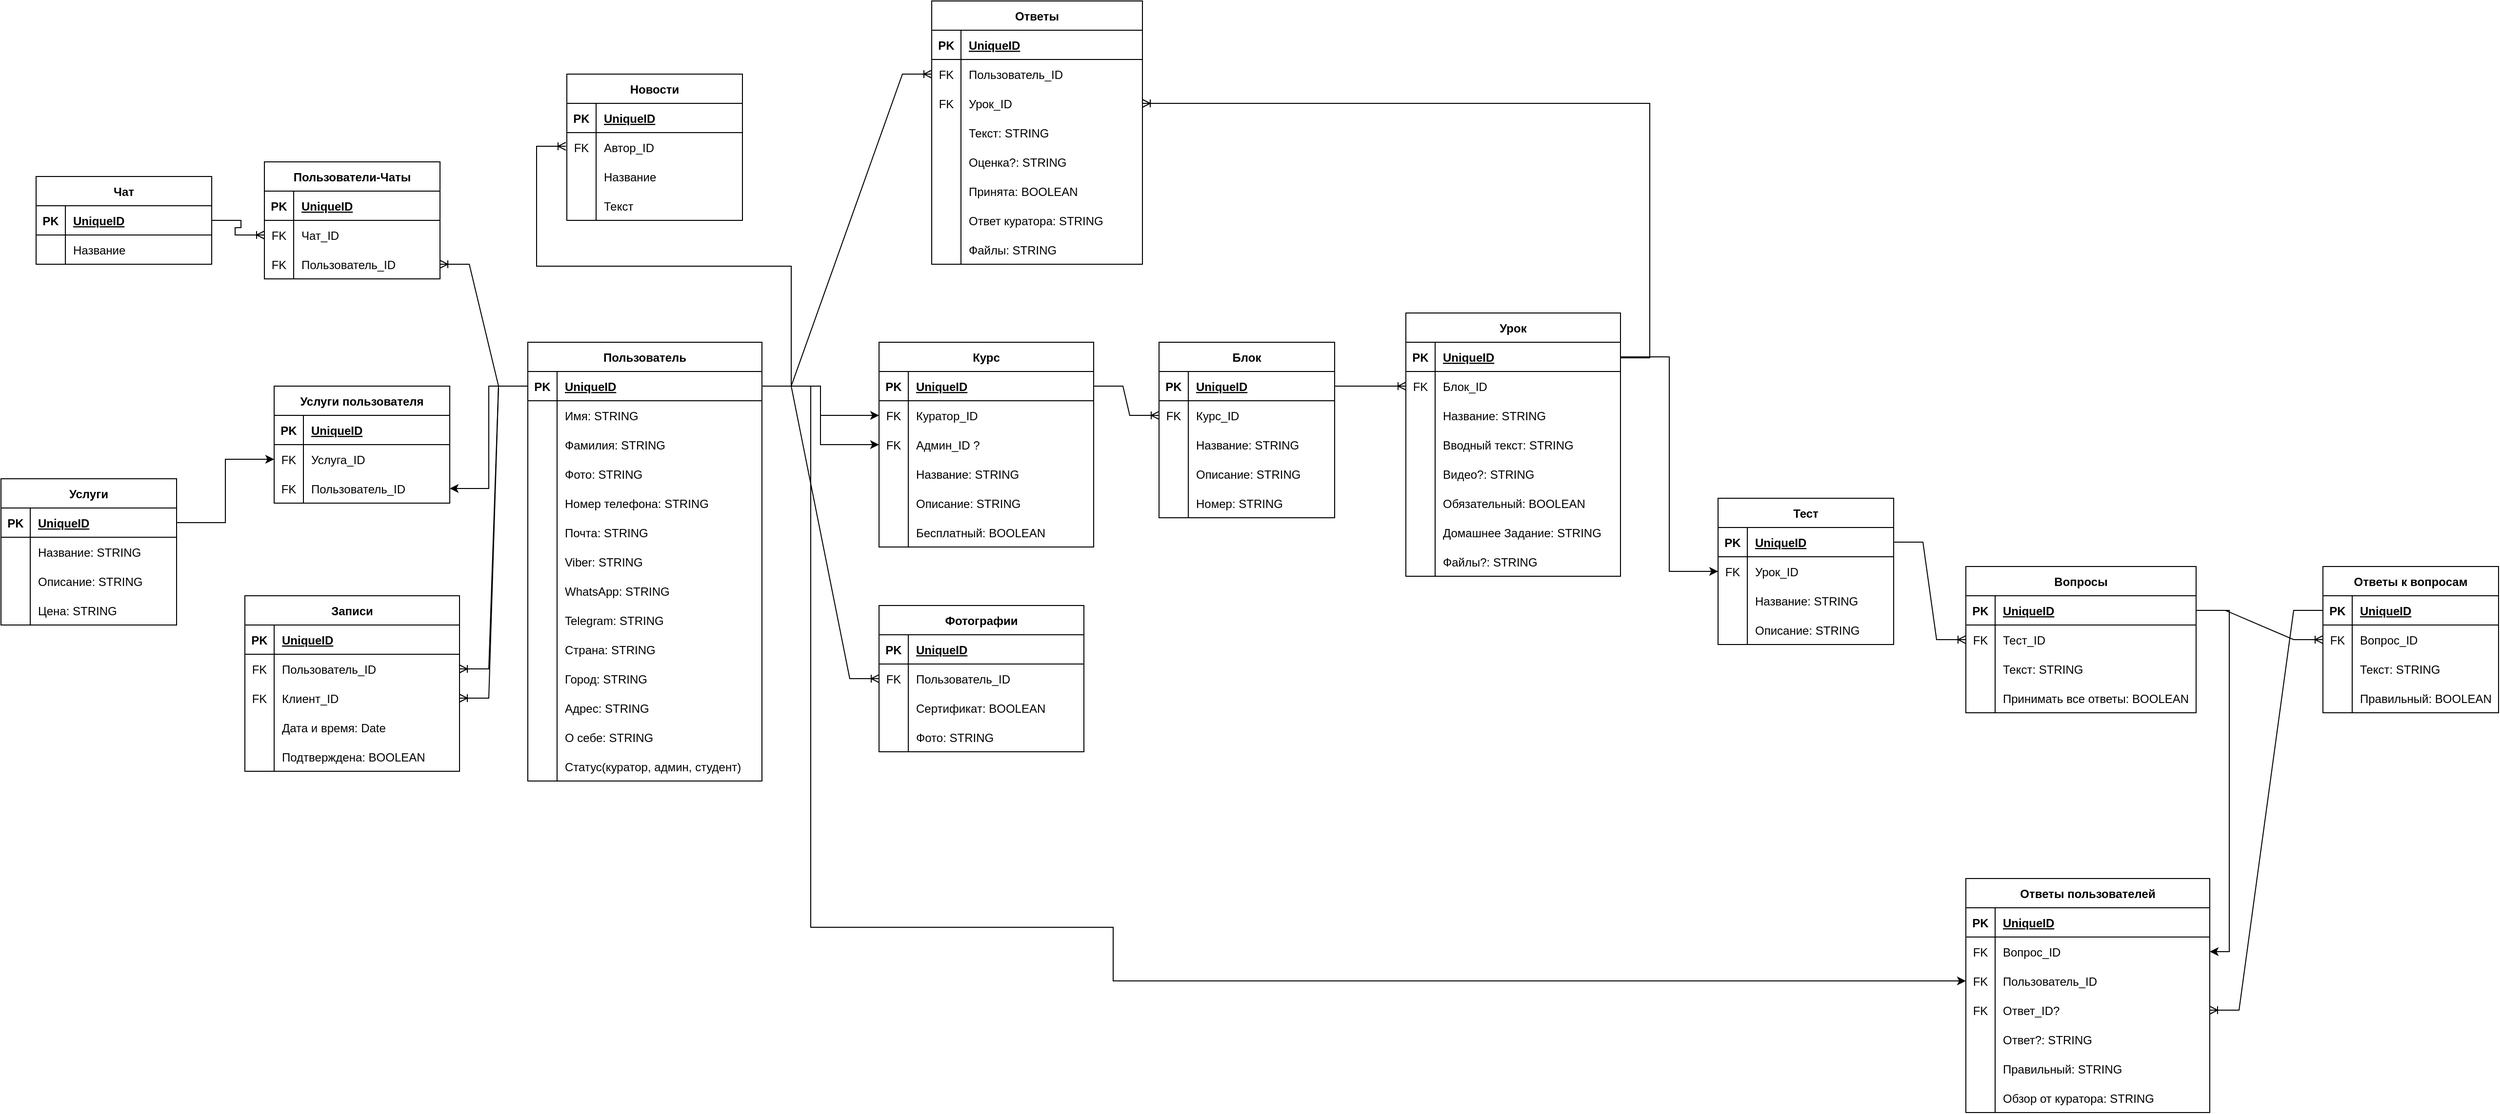 <mxfile version="20.3.0" type="github">
  <diagram id="5qCYbp4FT-jUFK1v4phh" name="Страница 1">
    <mxGraphModel dx="2448" dy="1943" grid="1" gridSize="10" guides="1" tooltips="1" connect="1" arrows="1" fold="1" page="1" pageScale="1" pageWidth="827" pageHeight="1169" math="0" shadow="0">
      <root>
        <mxCell id="0" />
        <mxCell id="1" parent="0" />
        <mxCell id="KqYCSFKIwq0H_xAVleKR-1" value="Пользователь" style="shape=table;startSize=30;container=1;collapsible=1;childLayout=tableLayout;fixedRows=1;rowLines=0;fontStyle=1;align=center;resizeLast=1;" parent="1" vertex="1">
          <mxGeometry y="240" width="240" height="450" as="geometry" />
        </mxCell>
        <mxCell id="KqYCSFKIwq0H_xAVleKR-2" value="" style="shape=tableRow;horizontal=0;startSize=0;swimlaneHead=0;swimlaneBody=0;fillColor=none;collapsible=0;dropTarget=0;points=[[0,0.5],[1,0.5]];portConstraint=eastwest;top=0;left=0;right=0;bottom=1;" parent="KqYCSFKIwq0H_xAVleKR-1" vertex="1">
          <mxGeometry y="30" width="240" height="30" as="geometry" />
        </mxCell>
        <mxCell id="KqYCSFKIwq0H_xAVleKR-3" value="PK" style="shape=partialRectangle;connectable=0;fillColor=none;top=0;left=0;bottom=0;right=0;fontStyle=1;overflow=hidden;" parent="KqYCSFKIwq0H_xAVleKR-2" vertex="1">
          <mxGeometry width="30" height="30" as="geometry">
            <mxRectangle width="30" height="30" as="alternateBounds" />
          </mxGeometry>
        </mxCell>
        <mxCell id="KqYCSFKIwq0H_xAVleKR-4" value="UniqueID" style="shape=partialRectangle;connectable=0;fillColor=none;top=0;left=0;bottom=0;right=0;align=left;spacingLeft=6;fontStyle=5;overflow=hidden;" parent="KqYCSFKIwq0H_xAVleKR-2" vertex="1">
          <mxGeometry x="30" width="210" height="30" as="geometry">
            <mxRectangle width="210" height="30" as="alternateBounds" />
          </mxGeometry>
        </mxCell>
        <mxCell id="KqYCSFKIwq0H_xAVleKR-60" value="" style="shape=tableRow;horizontal=0;startSize=0;swimlaneHead=0;swimlaneBody=0;fillColor=none;collapsible=0;dropTarget=0;points=[[0,0.5],[1,0.5]];portConstraint=eastwest;top=0;left=0;right=0;bottom=0;" parent="KqYCSFKIwq0H_xAVleKR-1" vertex="1">
          <mxGeometry y="60" width="240" height="30" as="geometry" />
        </mxCell>
        <mxCell id="KqYCSFKIwq0H_xAVleKR-61" value="" style="shape=partialRectangle;connectable=0;fillColor=none;top=0;left=0;bottom=0;right=0;editable=1;overflow=hidden;" parent="KqYCSFKIwq0H_xAVleKR-60" vertex="1">
          <mxGeometry width="30" height="30" as="geometry">
            <mxRectangle width="30" height="30" as="alternateBounds" />
          </mxGeometry>
        </mxCell>
        <mxCell id="KqYCSFKIwq0H_xAVleKR-62" value="Имя: STRING" style="shape=partialRectangle;connectable=0;fillColor=none;top=0;left=0;bottom=0;right=0;align=left;spacingLeft=6;overflow=hidden;" parent="KqYCSFKIwq0H_xAVleKR-60" vertex="1">
          <mxGeometry x="30" width="210" height="30" as="geometry">
            <mxRectangle width="210" height="30" as="alternateBounds" />
          </mxGeometry>
        </mxCell>
        <mxCell id="KqYCSFKIwq0H_xAVleKR-99" value="" style="shape=tableRow;horizontal=0;startSize=0;swimlaneHead=0;swimlaneBody=0;fillColor=none;collapsible=0;dropTarget=0;points=[[0,0.5],[1,0.5]];portConstraint=eastwest;top=0;left=0;right=0;bottom=0;" parent="KqYCSFKIwq0H_xAVleKR-1" vertex="1">
          <mxGeometry y="90" width="240" height="30" as="geometry" />
        </mxCell>
        <mxCell id="KqYCSFKIwq0H_xAVleKR-100" value="" style="shape=partialRectangle;connectable=0;fillColor=none;top=0;left=0;bottom=0;right=0;editable=1;overflow=hidden;" parent="KqYCSFKIwq0H_xAVleKR-99" vertex="1">
          <mxGeometry width="30" height="30" as="geometry">
            <mxRectangle width="30" height="30" as="alternateBounds" />
          </mxGeometry>
        </mxCell>
        <mxCell id="KqYCSFKIwq0H_xAVleKR-101" value="Фамилия: STRING" style="shape=partialRectangle;connectable=0;fillColor=none;top=0;left=0;bottom=0;right=0;align=left;spacingLeft=6;overflow=hidden;" parent="KqYCSFKIwq0H_xAVleKR-99" vertex="1">
          <mxGeometry x="30" width="210" height="30" as="geometry">
            <mxRectangle width="210" height="30" as="alternateBounds" />
          </mxGeometry>
        </mxCell>
        <mxCell id="KqYCSFKIwq0H_xAVleKR-123" value="" style="shape=tableRow;horizontal=0;startSize=0;swimlaneHead=0;swimlaneBody=0;fillColor=none;collapsible=0;dropTarget=0;points=[[0,0.5],[1,0.5]];portConstraint=eastwest;top=0;left=0;right=0;bottom=0;" parent="KqYCSFKIwq0H_xAVleKR-1" vertex="1">
          <mxGeometry y="120" width="240" height="30" as="geometry" />
        </mxCell>
        <mxCell id="KqYCSFKIwq0H_xAVleKR-124" value="" style="shape=partialRectangle;connectable=0;fillColor=none;top=0;left=0;bottom=0;right=0;editable=1;overflow=hidden;" parent="KqYCSFKIwq0H_xAVleKR-123" vertex="1">
          <mxGeometry width="30" height="30" as="geometry">
            <mxRectangle width="30" height="30" as="alternateBounds" />
          </mxGeometry>
        </mxCell>
        <mxCell id="KqYCSFKIwq0H_xAVleKR-125" value="Фото: STRING" style="shape=partialRectangle;connectable=0;fillColor=none;top=0;left=0;bottom=0;right=0;align=left;spacingLeft=6;overflow=hidden;" parent="KqYCSFKIwq0H_xAVleKR-123" vertex="1">
          <mxGeometry x="30" width="210" height="30" as="geometry">
            <mxRectangle width="210" height="30" as="alternateBounds" />
          </mxGeometry>
        </mxCell>
        <mxCell id="KqYCSFKIwq0H_xAVleKR-8" value="" style="shape=tableRow;horizontal=0;startSize=0;swimlaneHead=0;swimlaneBody=0;fillColor=none;collapsible=0;dropTarget=0;points=[[0,0.5],[1,0.5]];portConstraint=eastwest;top=0;left=0;right=0;bottom=0;" parent="KqYCSFKIwq0H_xAVleKR-1" vertex="1">
          <mxGeometry y="150" width="240" height="30" as="geometry" />
        </mxCell>
        <mxCell id="KqYCSFKIwq0H_xAVleKR-9" value="" style="shape=partialRectangle;connectable=0;fillColor=none;top=0;left=0;bottom=0;right=0;editable=1;overflow=hidden;" parent="KqYCSFKIwq0H_xAVleKR-8" vertex="1">
          <mxGeometry width="30" height="30" as="geometry">
            <mxRectangle width="30" height="30" as="alternateBounds" />
          </mxGeometry>
        </mxCell>
        <mxCell id="KqYCSFKIwq0H_xAVleKR-10" value="Номер телефона: STRING" style="shape=partialRectangle;connectable=0;fillColor=none;top=0;left=0;bottom=0;right=0;align=left;spacingLeft=6;overflow=hidden;" parent="KqYCSFKIwq0H_xAVleKR-8" vertex="1">
          <mxGeometry x="30" width="210" height="30" as="geometry">
            <mxRectangle width="210" height="30" as="alternateBounds" />
          </mxGeometry>
        </mxCell>
        <mxCell id="KqYCSFKIwq0H_xAVleKR-11" value="" style="shape=tableRow;horizontal=0;startSize=0;swimlaneHead=0;swimlaneBody=0;fillColor=none;collapsible=0;dropTarget=0;points=[[0,0.5],[1,0.5]];portConstraint=eastwest;top=0;left=0;right=0;bottom=0;" parent="KqYCSFKIwq0H_xAVleKR-1" vertex="1">
          <mxGeometry y="180" width="240" height="30" as="geometry" />
        </mxCell>
        <mxCell id="KqYCSFKIwq0H_xAVleKR-12" value="" style="shape=partialRectangle;connectable=0;fillColor=none;top=0;left=0;bottom=0;right=0;editable=1;overflow=hidden;" parent="KqYCSFKIwq0H_xAVleKR-11" vertex="1">
          <mxGeometry width="30" height="30" as="geometry">
            <mxRectangle width="30" height="30" as="alternateBounds" />
          </mxGeometry>
        </mxCell>
        <mxCell id="KqYCSFKIwq0H_xAVleKR-13" value="Почта: STRING" style="shape=partialRectangle;connectable=0;fillColor=none;top=0;left=0;bottom=0;right=0;align=left;spacingLeft=6;overflow=hidden;" parent="KqYCSFKIwq0H_xAVleKR-11" vertex="1">
          <mxGeometry x="30" width="210" height="30" as="geometry">
            <mxRectangle width="210" height="30" as="alternateBounds" />
          </mxGeometry>
        </mxCell>
        <mxCell id="KqYCSFKIwq0H_xAVleKR-102" value="" style="shape=tableRow;horizontal=0;startSize=0;swimlaneHead=0;swimlaneBody=0;fillColor=none;collapsible=0;dropTarget=0;points=[[0,0.5],[1,0.5]];portConstraint=eastwest;top=0;left=0;right=0;bottom=0;" parent="KqYCSFKIwq0H_xAVleKR-1" vertex="1">
          <mxGeometry y="210" width="240" height="30" as="geometry" />
        </mxCell>
        <mxCell id="KqYCSFKIwq0H_xAVleKR-103" value="" style="shape=partialRectangle;connectable=0;fillColor=none;top=0;left=0;bottom=0;right=0;editable=1;overflow=hidden;" parent="KqYCSFKIwq0H_xAVleKR-102" vertex="1">
          <mxGeometry width="30" height="30" as="geometry">
            <mxRectangle width="30" height="30" as="alternateBounds" />
          </mxGeometry>
        </mxCell>
        <mxCell id="KqYCSFKIwq0H_xAVleKR-104" value="Viber: STRING" style="shape=partialRectangle;connectable=0;fillColor=none;top=0;left=0;bottom=0;right=0;align=left;spacingLeft=6;overflow=hidden;" parent="KqYCSFKIwq0H_xAVleKR-102" vertex="1">
          <mxGeometry x="30" width="210" height="30" as="geometry">
            <mxRectangle width="210" height="30" as="alternateBounds" />
          </mxGeometry>
        </mxCell>
        <mxCell id="KqYCSFKIwq0H_xAVleKR-105" value="" style="shape=tableRow;horizontal=0;startSize=0;swimlaneHead=0;swimlaneBody=0;fillColor=none;collapsible=0;dropTarget=0;points=[[0,0.5],[1,0.5]];portConstraint=eastwest;top=0;left=0;right=0;bottom=0;" parent="KqYCSFKIwq0H_xAVleKR-1" vertex="1">
          <mxGeometry y="240" width="240" height="30" as="geometry" />
        </mxCell>
        <mxCell id="KqYCSFKIwq0H_xAVleKR-106" value="" style="shape=partialRectangle;connectable=0;fillColor=none;top=0;left=0;bottom=0;right=0;editable=1;overflow=hidden;" parent="KqYCSFKIwq0H_xAVleKR-105" vertex="1">
          <mxGeometry width="30" height="30" as="geometry">
            <mxRectangle width="30" height="30" as="alternateBounds" />
          </mxGeometry>
        </mxCell>
        <mxCell id="KqYCSFKIwq0H_xAVleKR-107" value="WhatsApp: STRING" style="shape=partialRectangle;connectable=0;fillColor=none;top=0;left=0;bottom=0;right=0;align=left;spacingLeft=6;overflow=hidden;" parent="KqYCSFKIwq0H_xAVleKR-105" vertex="1">
          <mxGeometry x="30" width="210" height="30" as="geometry">
            <mxRectangle width="210" height="30" as="alternateBounds" />
          </mxGeometry>
        </mxCell>
        <mxCell id="KqYCSFKIwq0H_xAVleKR-108" value="" style="shape=tableRow;horizontal=0;startSize=0;swimlaneHead=0;swimlaneBody=0;fillColor=none;collapsible=0;dropTarget=0;points=[[0,0.5],[1,0.5]];portConstraint=eastwest;top=0;left=0;right=0;bottom=0;" parent="KqYCSFKIwq0H_xAVleKR-1" vertex="1">
          <mxGeometry y="270" width="240" height="30" as="geometry" />
        </mxCell>
        <mxCell id="KqYCSFKIwq0H_xAVleKR-109" value="" style="shape=partialRectangle;connectable=0;fillColor=none;top=0;left=0;bottom=0;right=0;editable=1;overflow=hidden;" parent="KqYCSFKIwq0H_xAVleKR-108" vertex="1">
          <mxGeometry width="30" height="30" as="geometry">
            <mxRectangle width="30" height="30" as="alternateBounds" />
          </mxGeometry>
        </mxCell>
        <mxCell id="KqYCSFKIwq0H_xAVleKR-110" value="Telegram: STRING" style="shape=partialRectangle;connectable=0;fillColor=none;top=0;left=0;bottom=0;right=0;align=left;spacingLeft=6;overflow=hidden;" parent="KqYCSFKIwq0H_xAVleKR-108" vertex="1">
          <mxGeometry x="30" width="210" height="30" as="geometry">
            <mxRectangle width="210" height="30" as="alternateBounds" />
          </mxGeometry>
        </mxCell>
        <mxCell id="KqYCSFKIwq0H_xAVleKR-111" value="" style="shape=tableRow;horizontal=0;startSize=0;swimlaneHead=0;swimlaneBody=0;fillColor=none;collapsible=0;dropTarget=0;points=[[0,0.5],[1,0.5]];portConstraint=eastwest;top=0;left=0;right=0;bottom=0;" parent="KqYCSFKIwq0H_xAVleKR-1" vertex="1">
          <mxGeometry y="300" width="240" height="30" as="geometry" />
        </mxCell>
        <mxCell id="KqYCSFKIwq0H_xAVleKR-112" value="" style="shape=partialRectangle;connectable=0;fillColor=none;top=0;left=0;bottom=0;right=0;editable=1;overflow=hidden;" parent="KqYCSFKIwq0H_xAVleKR-111" vertex="1">
          <mxGeometry width="30" height="30" as="geometry">
            <mxRectangle width="30" height="30" as="alternateBounds" />
          </mxGeometry>
        </mxCell>
        <mxCell id="KqYCSFKIwq0H_xAVleKR-113" value="Страна: STRING" style="shape=partialRectangle;connectable=0;fillColor=none;top=0;left=0;bottom=0;right=0;align=left;spacingLeft=6;overflow=hidden;" parent="KqYCSFKIwq0H_xAVleKR-111" vertex="1">
          <mxGeometry x="30" width="210" height="30" as="geometry">
            <mxRectangle width="210" height="30" as="alternateBounds" />
          </mxGeometry>
        </mxCell>
        <mxCell id="KqYCSFKIwq0H_xAVleKR-114" value="" style="shape=tableRow;horizontal=0;startSize=0;swimlaneHead=0;swimlaneBody=0;fillColor=none;collapsible=0;dropTarget=0;points=[[0,0.5],[1,0.5]];portConstraint=eastwest;top=0;left=0;right=0;bottom=0;" parent="KqYCSFKIwq0H_xAVleKR-1" vertex="1">
          <mxGeometry y="330" width="240" height="30" as="geometry" />
        </mxCell>
        <mxCell id="KqYCSFKIwq0H_xAVleKR-115" value="" style="shape=partialRectangle;connectable=0;fillColor=none;top=0;left=0;bottom=0;right=0;editable=1;overflow=hidden;" parent="KqYCSFKIwq0H_xAVleKR-114" vertex="1">
          <mxGeometry width="30" height="30" as="geometry">
            <mxRectangle width="30" height="30" as="alternateBounds" />
          </mxGeometry>
        </mxCell>
        <mxCell id="KqYCSFKIwq0H_xAVleKR-116" value="Город: STRING" style="shape=partialRectangle;connectable=0;fillColor=none;top=0;left=0;bottom=0;right=0;align=left;spacingLeft=6;overflow=hidden;" parent="KqYCSFKIwq0H_xAVleKR-114" vertex="1">
          <mxGeometry x="30" width="210" height="30" as="geometry">
            <mxRectangle width="210" height="30" as="alternateBounds" />
          </mxGeometry>
        </mxCell>
        <mxCell id="KqYCSFKIwq0H_xAVleKR-117" value="" style="shape=tableRow;horizontal=0;startSize=0;swimlaneHead=0;swimlaneBody=0;fillColor=none;collapsible=0;dropTarget=0;points=[[0,0.5],[1,0.5]];portConstraint=eastwest;top=0;left=0;right=0;bottom=0;" parent="KqYCSFKIwq0H_xAVleKR-1" vertex="1">
          <mxGeometry y="360" width="240" height="30" as="geometry" />
        </mxCell>
        <mxCell id="KqYCSFKIwq0H_xAVleKR-118" value="" style="shape=partialRectangle;connectable=0;fillColor=none;top=0;left=0;bottom=0;right=0;editable=1;overflow=hidden;" parent="KqYCSFKIwq0H_xAVleKR-117" vertex="1">
          <mxGeometry width="30" height="30" as="geometry">
            <mxRectangle width="30" height="30" as="alternateBounds" />
          </mxGeometry>
        </mxCell>
        <mxCell id="KqYCSFKIwq0H_xAVleKR-119" value="Адрес: STRING" style="shape=partialRectangle;connectable=0;fillColor=none;top=0;left=0;bottom=0;right=0;align=left;spacingLeft=6;overflow=hidden;" parent="KqYCSFKIwq0H_xAVleKR-117" vertex="1">
          <mxGeometry x="30" width="210" height="30" as="geometry">
            <mxRectangle width="210" height="30" as="alternateBounds" />
          </mxGeometry>
        </mxCell>
        <mxCell id="KqYCSFKIwq0H_xAVleKR-120" value="" style="shape=tableRow;horizontal=0;startSize=0;swimlaneHead=0;swimlaneBody=0;fillColor=none;collapsible=0;dropTarget=0;points=[[0,0.5],[1,0.5]];portConstraint=eastwest;top=0;left=0;right=0;bottom=0;" parent="KqYCSFKIwq0H_xAVleKR-1" vertex="1">
          <mxGeometry y="390" width="240" height="30" as="geometry" />
        </mxCell>
        <mxCell id="KqYCSFKIwq0H_xAVleKR-121" value="" style="shape=partialRectangle;connectable=0;fillColor=none;top=0;left=0;bottom=0;right=0;editable=1;overflow=hidden;" parent="KqYCSFKIwq0H_xAVleKR-120" vertex="1">
          <mxGeometry width="30" height="30" as="geometry">
            <mxRectangle width="30" height="30" as="alternateBounds" />
          </mxGeometry>
        </mxCell>
        <mxCell id="KqYCSFKIwq0H_xAVleKR-122" value="О себе: STRING" style="shape=partialRectangle;connectable=0;fillColor=none;top=0;left=0;bottom=0;right=0;align=left;spacingLeft=6;overflow=hidden;" parent="KqYCSFKIwq0H_xAVleKR-120" vertex="1">
          <mxGeometry x="30" width="210" height="30" as="geometry">
            <mxRectangle width="210" height="30" as="alternateBounds" />
          </mxGeometry>
        </mxCell>
        <mxCell id="KqYCSFKIwq0H_xAVleKR-18" value="" style="shape=tableRow;horizontal=0;startSize=0;swimlaneHead=0;swimlaneBody=0;fillColor=none;collapsible=0;dropTarget=0;points=[[0,0.5],[1,0.5]];portConstraint=eastwest;top=0;left=0;right=0;bottom=0;" parent="KqYCSFKIwq0H_xAVleKR-1" vertex="1">
          <mxGeometry y="420" width="240" height="30" as="geometry" />
        </mxCell>
        <mxCell id="KqYCSFKIwq0H_xAVleKR-19" value="" style="shape=partialRectangle;connectable=0;fillColor=none;top=0;left=0;bottom=0;right=0;editable=1;overflow=hidden;" parent="KqYCSFKIwq0H_xAVleKR-18" vertex="1">
          <mxGeometry width="30" height="30" as="geometry">
            <mxRectangle width="30" height="30" as="alternateBounds" />
          </mxGeometry>
        </mxCell>
        <mxCell id="KqYCSFKIwq0H_xAVleKR-20" value="Статус(куратор, админ, студент)" style="shape=partialRectangle;connectable=0;fillColor=none;top=0;left=0;bottom=0;right=0;align=left;spacingLeft=6;overflow=hidden;" parent="KqYCSFKIwq0H_xAVleKR-18" vertex="1">
          <mxGeometry x="30" width="210" height="30" as="geometry">
            <mxRectangle width="210" height="30" as="alternateBounds" />
          </mxGeometry>
        </mxCell>
        <mxCell id="KqYCSFKIwq0H_xAVleKR-21" value="Новости" style="shape=table;startSize=30;container=1;collapsible=1;childLayout=tableLayout;fixedRows=1;rowLines=0;fontStyle=1;align=center;resizeLast=1;" parent="1" vertex="1">
          <mxGeometry x="40" y="-35" width="180" height="150" as="geometry" />
        </mxCell>
        <mxCell id="KqYCSFKIwq0H_xAVleKR-22" value="" style="shape=tableRow;horizontal=0;startSize=0;swimlaneHead=0;swimlaneBody=0;fillColor=none;collapsible=0;dropTarget=0;points=[[0,0.5],[1,0.5]];portConstraint=eastwest;top=0;left=0;right=0;bottom=1;" parent="KqYCSFKIwq0H_xAVleKR-21" vertex="1">
          <mxGeometry y="30" width="180" height="30" as="geometry" />
        </mxCell>
        <mxCell id="KqYCSFKIwq0H_xAVleKR-23" value="PK" style="shape=partialRectangle;connectable=0;fillColor=none;top=0;left=0;bottom=0;right=0;fontStyle=1;overflow=hidden;" parent="KqYCSFKIwq0H_xAVleKR-22" vertex="1">
          <mxGeometry width="30" height="30" as="geometry">
            <mxRectangle width="30" height="30" as="alternateBounds" />
          </mxGeometry>
        </mxCell>
        <mxCell id="KqYCSFKIwq0H_xAVleKR-24" value="UniqueID" style="shape=partialRectangle;connectable=0;fillColor=none;top=0;left=0;bottom=0;right=0;align=left;spacingLeft=6;fontStyle=5;overflow=hidden;" parent="KqYCSFKIwq0H_xAVleKR-22" vertex="1">
          <mxGeometry x="30" width="150" height="30" as="geometry">
            <mxRectangle width="150" height="30" as="alternateBounds" />
          </mxGeometry>
        </mxCell>
        <mxCell id="KqYCSFKIwq0H_xAVleKR-284" value="" style="shape=tableRow;horizontal=0;startSize=0;swimlaneHead=0;swimlaneBody=0;fillColor=none;collapsible=0;dropTarget=0;points=[[0,0.5],[1,0.5]];portConstraint=eastwest;top=0;left=0;right=0;bottom=0;" parent="KqYCSFKIwq0H_xAVleKR-21" vertex="1">
          <mxGeometry y="60" width="180" height="30" as="geometry" />
        </mxCell>
        <mxCell id="KqYCSFKIwq0H_xAVleKR-285" value="FK" style="shape=partialRectangle;connectable=0;fillColor=none;top=0;left=0;bottom=0;right=0;fontStyle=0;overflow=hidden;" parent="KqYCSFKIwq0H_xAVleKR-284" vertex="1">
          <mxGeometry width="30" height="30" as="geometry">
            <mxRectangle width="30" height="30" as="alternateBounds" />
          </mxGeometry>
        </mxCell>
        <mxCell id="KqYCSFKIwq0H_xAVleKR-286" value="Автор_ID" style="shape=partialRectangle;connectable=0;fillColor=none;top=0;left=0;bottom=0;right=0;align=left;spacingLeft=6;fontStyle=0;overflow=hidden;" parent="KqYCSFKIwq0H_xAVleKR-284" vertex="1">
          <mxGeometry x="30" width="150" height="30" as="geometry">
            <mxRectangle width="150" height="30" as="alternateBounds" />
          </mxGeometry>
        </mxCell>
        <mxCell id="KqYCSFKIwq0H_xAVleKR-25" value="" style="shape=tableRow;horizontal=0;startSize=0;swimlaneHead=0;swimlaneBody=0;fillColor=none;collapsible=0;dropTarget=0;points=[[0,0.5],[1,0.5]];portConstraint=eastwest;top=0;left=0;right=0;bottom=0;" parent="KqYCSFKIwq0H_xAVleKR-21" vertex="1">
          <mxGeometry y="90" width="180" height="30" as="geometry" />
        </mxCell>
        <mxCell id="KqYCSFKIwq0H_xAVleKR-26" value="" style="shape=partialRectangle;connectable=0;fillColor=none;top=0;left=0;bottom=0;right=0;editable=1;overflow=hidden;" parent="KqYCSFKIwq0H_xAVleKR-25" vertex="1">
          <mxGeometry width="30" height="30" as="geometry">
            <mxRectangle width="30" height="30" as="alternateBounds" />
          </mxGeometry>
        </mxCell>
        <mxCell id="KqYCSFKIwq0H_xAVleKR-27" value="Название" style="shape=partialRectangle;connectable=0;fillColor=none;top=0;left=0;bottom=0;right=0;align=left;spacingLeft=6;overflow=hidden;" parent="KqYCSFKIwq0H_xAVleKR-25" vertex="1">
          <mxGeometry x="30" width="150" height="30" as="geometry">
            <mxRectangle width="150" height="30" as="alternateBounds" />
          </mxGeometry>
        </mxCell>
        <mxCell id="KqYCSFKIwq0H_xAVleKR-28" value="" style="shape=tableRow;horizontal=0;startSize=0;swimlaneHead=0;swimlaneBody=0;fillColor=none;collapsible=0;dropTarget=0;points=[[0,0.5],[1,0.5]];portConstraint=eastwest;top=0;left=0;right=0;bottom=0;" parent="KqYCSFKIwq0H_xAVleKR-21" vertex="1">
          <mxGeometry y="120" width="180" height="30" as="geometry" />
        </mxCell>
        <mxCell id="KqYCSFKIwq0H_xAVleKR-29" value="" style="shape=partialRectangle;connectable=0;fillColor=none;top=0;left=0;bottom=0;right=0;editable=1;overflow=hidden;" parent="KqYCSFKIwq0H_xAVleKR-28" vertex="1">
          <mxGeometry width="30" height="30" as="geometry">
            <mxRectangle width="30" height="30" as="alternateBounds" />
          </mxGeometry>
        </mxCell>
        <mxCell id="KqYCSFKIwq0H_xAVleKR-30" value="Текст" style="shape=partialRectangle;connectable=0;fillColor=none;top=0;left=0;bottom=0;right=0;align=left;spacingLeft=6;overflow=hidden;" parent="KqYCSFKIwq0H_xAVleKR-28" vertex="1">
          <mxGeometry x="30" width="150" height="30" as="geometry">
            <mxRectangle width="150" height="30" as="alternateBounds" />
          </mxGeometry>
        </mxCell>
        <mxCell id="KqYCSFKIwq0H_xAVleKR-34" value="Курс" style="shape=table;startSize=30;container=1;collapsible=1;childLayout=tableLayout;fixedRows=1;rowLines=0;fontStyle=1;align=center;resizeLast=1;" parent="1" vertex="1">
          <mxGeometry x="360" y="240" width="220" height="210" as="geometry" />
        </mxCell>
        <mxCell id="KqYCSFKIwq0H_xAVleKR-35" value="" style="shape=tableRow;horizontal=0;startSize=0;swimlaneHead=0;swimlaneBody=0;fillColor=none;collapsible=0;dropTarget=0;points=[[0,0.5],[1,0.5]];portConstraint=eastwest;top=0;left=0;right=0;bottom=1;" parent="KqYCSFKIwq0H_xAVleKR-34" vertex="1">
          <mxGeometry y="30" width="220" height="30" as="geometry" />
        </mxCell>
        <mxCell id="KqYCSFKIwq0H_xAVleKR-36" value="PK" style="shape=partialRectangle;connectable=0;fillColor=none;top=0;left=0;bottom=0;right=0;fontStyle=1;overflow=hidden;" parent="KqYCSFKIwq0H_xAVleKR-35" vertex="1">
          <mxGeometry width="30" height="30" as="geometry">
            <mxRectangle width="30" height="30" as="alternateBounds" />
          </mxGeometry>
        </mxCell>
        <mxCell id="KqYCSFKIwq0H_xAVleKR-37" value="UniqueID" style="shape=partialRectangle;connectable=0;fillColor=none;top=0;left=0;bottom=0;right=0;align=left;spacingLeft=6;fontStyle=5;overflow=hidden;" parent="KqYCSFKIwq0H_xAVleKR-35" vertex="1">
          <mxGeometry x="30" width="190" height="30" as="geometry">
            <mxRectangle width="190" height="30" as="alternateBounds" />
          </mxGeometry>
        </mxCell>
        <mxCell id="KqYCSFKIwq0H_xAVleKR-47" value="" style="shape=tableRow;horizontal=0;startSize=0;swimlaneHead=0;swimlaneBody=0;fillColor=none;collapsible=0;dropTarget=0;points=[[0,0.5],[1,0.5]];portConstraint=eastwest;top=0;left=0;right=0;bottom=0;" parent="KqYCSFKIwq0H_xAVleKR-34" vertex="1">
          <mxGeometry y="60" width="220" height="30" as="geometry" />
        </mxCell>
        <mxCell id="KqYCSFKIwq0H_xAVleKR-48" value="FK" style="shape=partialRectangle;connectable=0;fillColor=none;top=0;left=0;bottom=0;right=0;fontStyle=0;overflow=hidden;" parent="KqYCSFKIwq0H_xAVleKR-47" vertex="1">
          <mxGeometry width="30" height="30" as="geometry">
            <mxRectangle width="30" height="30" as="alternateBounds" />
          </mxGeometry>
        </mxCell>
        <mxCell id="KqYCSFKIwq0H_xAVleKR-49" value="Куратор_ID" style="shape=partialRectangle;connectable=0;fillColor=none;top=0;left=0;bottom=0;right=0;align=left;spacingLeft=6;fontStyle=0;overflow=hidden;" parent="KqYCSFKIwq0H_xAVleKR-47" vertex="1">
          <mxGeometry x="30" width="190" height="30" as="geometry">
            <mxRectangle width="190" height="30" as="alternateBounds" />
          </mxGeometry>
        </mxCell>
        <mxCell id="KqYCSFKIwq0H_xAVleKR-57" value="" style="shape=tableRow;horizontal=0;startSize=0;swimlaneHead=0;swimlaneBody=0;fillColor=none;collapsible=0;dropTarget=0;points=[[0,0.5],[1,0.5]];portConstraint=eastwest;top=0;left=0;right=0;bottom=0;" parent="KqYCSFKIwq0H_xAVleKR-34" vertex="1">
          <mxGeometry y="90" width="220" height="30" as="geometry" />
        </mxCell>
        <mxCell id="KqYCSFKIwq0H_xAVleKR-58" value="FK" style="shape=partialRectangle;connectable=0;fillColor=none;top=0;left=0;bottom=0;right=0;fontStyle=0;overflow=hidden;" parent="KqYCSFKIwq0H_xAVleKR-57" vertex="1">
          <mxGeometry width="30" height="30" as="geometry">
            <mxRectangle width="30" height="30" as="alternateBounds" />
          </mxGeometry>
        </mxCell>
        <mxCell id="KqYCSFKIwq0H_xAVleKR-59" value="Админ_ID ? " style="shape=partialRectangle;connectable=0;fillColor=none;top=0;left=0;bottom=0;right=0;align=left;spacingLeft=6;fontStyle=0;overflow=hidden;" parent="KqYCSFKIwq0H_xAVleKR-57" vertex="1">
          <mxGeometry x="30" width="190" height="30" as="geometry">
            <mxRectangle width="190" height="30" as="alternateBounds" />
          </mxGeometry>
        </mxCell>
        <mxCell id="KqYCSFKIwq0H_xAVleKR-38" value="" style="shape=tableRow;horizontal=0;startSize=0;swimlaneHead=0;swimlaneBody=0;fillColor=none;collapsible=0;dropTarget=0;points=[[0,0.5],[1,0.5]];portConstraint=eastwest;top=0;left=0;right=0;bottom=0;" parent="KqYCSFKIwq0H_xAVleKR-34" vertex="1">
          <mxGeometry y="120" width="220" height="30" as="geometry" />
        </mxCell>
        <mxCell id="KqYCSFKIwq0H_xAVleKR-39" value="" style="shape=partialRectangle;connectable=0;fillColor=none;top=0;left=0;bottom=0;right=0;editable=1;overflow=hidden;" parent="KqYCSFKIwq0H_xAVleKR-38" vertex="1">
          <mxGeometry width="30" height="30" as="geometry">
            <mxRectangle width="30" height="30" as="alternateBounds" />
          </mxGeometry>
        </mxCell>
        <mxCell id="KqYCSFKIwq0H_xAVleKR-40" value="Название: STRING" style="shape=partialRectangle;connectable=0;fillColor=none;top=0;left=0;bottom=0;right=0;align=left;spacingLeft=6;overflow=hidden;" parent="KqYCSFKIwq0H_xAVleKR-38" vertex="1">
          <mxGeometry x="30" width="190" height="30" as="geometry">
            <mxRectangle width="190" height="30" as="alternateBounds" />
          </mxGeometry>
        </mxCell>
        <mxCell id="KqYCSFKIwq0H_xAVleKR-41" value="" style="shape=tableRow;horizontal=0;startSize=0;swimlaneHead=0;swimlaneBody=0;fillColor=none;collapsible=0;dropTarget=0;points=[[0,0.5],[1,0.5]];portConstraint=eastwest;top=0;left=0;right=0;bottom=0;" parent="KqYCSFKIwq0H_xAVleKR-34" vertex="1">
          <mxGeometry y="150" width="220" height="30" as="geometry" />
        </mxCell>
        <mxCell id="KqYCSFKIwq0H_xAVleKR-42" value="" style="shape=partialRectangle;connectable=0;fillColor=none;top=0;left=0;bottom=0;right=0;editable=1;overflow=hidden;" parent="KqYCSFKIwq0H_xAVleKR-41" vertex="1">
          <mxGeometry width="30" height="30" as="geometry">
            <mxRectangle width="30" height="30" as="alternateBounds" />
          </mxGeometry>
        </mxCell>
        <mxCell id="KqYCSFKIwq0H_xAVleKR-43" value="Описание: STRING" style="shape=partialRectangle;connectable=0;fillColor=none;top=0;left=0;bottom=0;right=0;align=left;spacingLeft=6;overflow=hidden;" parent="KqYCSFKIwq0H_xAVleKR-41" vertex="1">
          <mxGeometry x="30" width="190" height="30" as="geometry">
            <mxRectangle width="190" height="30" as="alternateBounds" />
          </mxGeometry>
        </mxCell>
        <mxCell id="KqYCSFKIwq0H_xAVleKR-44" value="" style="shape=tableRow;horizontal=0;startSize=0;swimlaneHead=0;swimlaneBody=0;fillColor=none;collapsible=0;dropTarget=0;points=[[0,0.5],[1,0.5]];portConstraint=eastwest;top=0;left=0;right=0;bottom=0;" parent="KqYCSFKIwq0H_xAVleKR-34" vertex="1">
          <mxGeometry y="180" width="220" height="30" as="geometry" />
        </mxCell>
        <mxCell id="KqYCSFKIwq0H_xAVleKR-45" value="" style="shape=partialRectangle;connectable=0;fillColor=none;top=0;left=0;bottom=0;right=0;editable=1;overflow=hidden;" parent="KqYCSFKIwq0H_xAVleKR-44" vertex="1">
          <mxGeometry width="30" height="30" as="geometry">
            <mxRectangle width="30" height="30" as="alternateBounds" />
          </mxGeometry>
        </mxCell>
        <mxCell id="KqYCSFKIwq0H_xAVleKR-46" value="Бесплатный: BOOLEAN" style="shape=partialRectangle;connectable=0;fillColor=none;top=0;left=0;bottom=0;right=0;align=left;spacingLeft=6;overflow=hidden;" parent="KqYCSFKIwq0H_xAVleKR-44" vertex="1">
          <mxGeometry x="30" width="190" height="30" as="geometry">
            <mxRectangle width="190" height="30" as="alternateBounds" />
          </mxGeometry>
        </mxCell>
        <mxCell id="KqYCSFKIwq0H_xAVleKR-50" style="edgeStyle=orthogonalEdgeStyle;rounded=0;orthogonalLoop=1;jettySize=auto;html=1;entryX=0;entryY=0.5;entryDx=0;entryDy=0;" parent="1" source="KqYCSFKIwq0H_xAVleKR-2" target="KqYCSFKIwq0H_xAVleKR-47" edge="1">
          <mxGeometry relative="1" as="geometry" />
        </mxCell>
        <mxCell id="KqYCSFKIwq0H_xAVleKR-63" style="edgeStyle=orthogonalEdgeStyle;rounded=0;orthogonalLoop=1;jettySize=auto;html=1;exitX=1;exitY=0.5;exitDx=0;exitDy=0;entryX=0;entryY=0.5;entryDx=0;entryDy=0;" parent="1" source="KqYCSFKIwq0H_xAVleKR-2" target="KqYCSFKIwq0H_xAVleKR-57" edge="1">
          <mxGeometry relative="1" as="geometry">
            <mxPoint x="270" y="300" as="targetPoint" />
          </mxGeometry>
        </mxCell>
        <mxCell id="KqYCSFKIwq0H_xAVleKR-64" value="Урок" style="shape=table;startSize=30;container=1;collapsible=1;childLayout=tableLayout;fixedRows=1;rowLines=0;fontStyle=1;align=center;resizeLast=1;" parent="1" vertex="1">
          <mxGeometry x="900" y="210" width="220" height="270" as="geometry" />
        </mxCell>
        <mxCell id="KqYCSFKIwq0H_xAVleKR-65" value="" style="shape=tableRow;horizontal=0;startSize=0;swimlaneHead=0;swimlaneBody=0;fillColor=none;collapsible=0;dropTarget=0;points=[[0,0.5],[1,0.5]];portConstraint=eastwest;top=0;left=0;right=0;bottom=1;" parent="KqYCSFKIwq0H_xAVleKR-64" vertex="1">
          <mxGeometry y="30" width="220" height="30" as="geometry" />
        </mxCell>
        <mxCell id="KqYCSFKIwq0H_xAVleKR-66" value="PK" style="shape=partialRectangle;connectable=0;fillColor=none;top=0;left=0;bottom=0;right=0;fontStyle=1;overflow=hidden;" parent="KqYCSFKIwq0H_xAVleKR-65" vertex="1">
          <mxGeometry width="30" height="30" as="geometry">
            <mxRectangle width="30" height="30" as="alternateBounds" />
          </mxGeometry>
        </mxCell>
        <mxCell id="KqYCSFKIwq0H_xAVleKR-67" value="UniqueID" style="shape=partialRectangle;connectable=0;fillColor=none;top=0;left=0;bottom=0;right=0;align=left;spacingLeft=6;fontStyle=5;overflow=hidden;" parent="KqYCSFKIwq0H_xAVleKR-65" vertex="1">
          <mxGeometry x="30" width="190" height="30" as="geometry">
            <mxRectangle width="190" height="30" as="alternateBounds" />
          </mxGeometry>
        </mxCell>
        <mxCell id="KqYCSFKIwq0H_xAVleKR-96" value="" style="shape=tableRow;horizontal=0;startSize=0;swimlaneHead=0;swimlaneBody=0;fillColor=none;collapsible=0;dropTarget=0;points=[[0,0.5],[1,0.5]];portConstraint=eastwest;top=0;left=0;right=0;bottom=0;" parent="KqYCSFKIwq0H_xAVleKR-64" vertex="1">
          <mxGeometry y="60" width="220" height="30" as="geometry" />
        </mxCell>
        <mxCell id="KqYCSFKIwq0H_xAVleKR-97" value="FK" style="shape=partialRectangle;connectable=0;fillColor=none;top=0;left=0;bottom=0;right=0;fontStyle=0;overflow=hidden;" parent="KqYCSFKIwq0H_xAVleKR-96" vertex="1">
          <mxGeometry width="30" height="30" as="geometry">
            <mxRectangle width="30" height="30" as="alternateBounds" />
          </mxGeometry>
        </mxCell>
        <mxCell id="KqYCSFKIwq0H_xAVleKR-98" value="Блок_ID" style="shape=partialRectangle;connectable=0;fillColor=none;top=0;left=0;bottom=0;right=0;align=left;spacingLeft=6;fontStyle=0;overflow=hidden;" parent="KqYCSFKIwq0H_xAVleKR-96" vertex="1">
          <mxGeometry x="30" width="190" height="30" as="geometry">
            <mxRectangle width="190" height="30" as="alternateBounds" />
          </mxGeometry>
        </mxCell>
        <mxCell id="KqYCSFKIwq0H_xAVleKR-68" value="" style="shape=tableRow;horizontal=0;startSize=0;swimlaneHead=0;swimlaneBody=0;fillColor=none;collapsible=0;dropTarget=0;points=[[0,0.5],[1,0.5]];portConstraint=eastwest;top=0;left=0;right=0;bottom=0;" parent="KqYCSFKIwq0H_xAVleKR-64" vertex="1">
          <mxGeometry y="90" width="220" height="30" as="geometry" />
        </mxCell>
        <mxCell id="KqYCSFKIwq0H_xAVleKR-69" value="" style="shape=partialRectangle;connectable=0;fillColor=none;top=0;left=0;bottom=0;right=0;editable=1;overflow=hidden;" parent="KqYCSFKIwq0H_xAVleKR-68" vertex="1">
          <mxGeometry width="30" height="30" as="geometry">
            <mxRectangle width="30" height="30" as="alternateBounds" />
          </mxGeometry>
        </mxCell>
        <mxCell id="KqYCSFKIwq0H_xAVleKR-70" value="Название: STRING" style="shape=partialRectangle;connectable=0;fillColor=none;top=0;left=0;bottom=0;right=0;align=left;spacingLeft=6;overflow=hidden;" parent="KqYCSFKIwq0H_xAVleKR-68" vertex="1">
          <mxGeometry x="30" width="190" height="30" as="geometry">
            <mxRectangle width="190" height="30" as="alternateBounds" />
          </mxGeometry>
        </mxCell>
        <mxCell id="KqYCSFKIwq0H_xAVleKR-71" value="" style="shape=tableRow;horizontal=0;startSize=0;swimlaneHead=0;swimlaneBody=0;fillColor=none;collapsible=0;dropTarget=0;points=[[0,0.5],[1,0.5]];portConstraint=eastwest;top=0;left=0;right=0;bottom=0;" parent="KqYCSFKIwq0H_xAVleKR-64" vertex="1">
          <mxGeometry y="120" width="220" height="30" as="geometry" />
        </mxCell>
        <mxCell id="KqYCSFKIwq0H_xAVleKR-72" value="" style="shape=partialRectangle;connectable=0;fillColor=none;top=0;left=0;bottom=0;right=0;editable=1;overflow=hidden;" parent="KqYCSFKIwq0H_xAVleKR-71" vertex="1">
          <mxGeometry width="30" height="30" as="geometry">
            <mxRectangle width="30" height="30" as="alternateBounds" />
          </mxGeometry>
        </mxCell>
        <mxCell id="KqYCSFKIwq0H_xAVleKR-73" value="Вводный текст: STRING" style="shape=partialRectangle;connectable=0;fillColor=none;top=0;left=0;bottom=0;right=0;align=left;spacingLeft=6;overflow=hidden;" parent="KqYCSFKIwq0H_xAVleKR-71" vertex="1">
          <mxGeometry x="30" width="190" height="30" as="geometry">
            <mxRectangle width="190" height="30" as="alternateBounds" />
          </mxGeometry>
        </mxCell>
        <mxCell id="KqYCSFKIwq0H_xAVleKR-180" value="" style="shape=tableRow;horizontal=0;startSize=0;swimlaneHead=0;swimlaneBody=0;fillColor=none;collapsible=0;dropTarget=0;points=[[0,0.5],[1,0.5]];portConstraint=eastwest;top=0;left=0;right=0;bottom=0;" parent="KqYCSFKIwq0H_xAVleKR-64" vertex="1">
          <mxGeometry y="150" width="220" height="30" as="geometry" />
        </mxCell>
        <mxCell id="KqYCSFKIwq0H_xAVleKR-181" value="" style="shape=partialRectangle;connectable=0;fillColor=none;top=0;left=0;bottom=0;right=0;editable=1;overflow=hidden;" parent="KqYCSFKIwq0H_xAVleKR-180" vertex="1">
          <mxGeometry width="30" height="30" as="geometry">
            <mxRectangle width="30" height="30" as="alternateBounds" />
          </mxGeometry>
        </mxCell>
        <mxCell id="KqYCSFKIwq0H_xAVleKR-182" value="Видео?: STRING" style="shape=partialRectangle;connectable=0;fillColor=none;top=0;left=0;bottom=0;right=0;align=left;spacingLeft=6;overflow=hidden;" parent="KqYCSFKIwq0H_xAVleKR-180" vertex="1">
          <mxGeometry x="30" width="190" height="30" as="geometry">
            <mxRectangle width="190" height="30" as="alternateBounds" />
          </mxGeometry>
        </mxCell>
        <mxCell id="KqYCSFKIwq0H_xAVleKR-74" value="" style="shape=tableRow;horizontal=0;startSize=0;swimlaneHead=0;swimlaneBody=0;fillColor=none;collapsible=0;dropTarget=0;points=[[0,0.5],[1,0.5]];portConstraint=eastwest;top=0;left=0;right=0;bottom=0;" parent="KqYCSFKIwq0H_xAVleKR-64" vertex="1">
          <mxGeometry y="180" width="220" height="30" as="geometry" />
        </mxCell>
        <mxCell id="KqYCSFKIwq0H_xAVleKR-75" value="" style="shape=partialRectangle;connectable=0;fillColor=none;top=0;left=0;bottom=0;right=0;editable=1;overflow=hidden;" parent="KqYCSFKIwq0H_xAVleKR-74" vertex="1">
          <mxGeometry width="30" height="30" as="geometry">
            <mxRectangle width="30" height="30" as="alternateBounds" />
          </mxGeometry>
        </mxCell>
        <mxCell id="KqYCSFKIwq0H_xAVleKR-76" value="Обязательный: BOOLEAN" style="shape=partialRectangle;connectable=0;fillColor=none;top=0;left=0;bottom=0;right=0;align=left;spacingLeft=6;overflow=hidden;" parent="KqYCSFKIwq0H_xAVleKR-74" vertex="1">
          <mxGeometry x="30" width="190" height="30" as="geometry">
            <mxRectangle width="190" height="30" as="alternateBounds" />
          </mxGeometry>
        </mxCell>
        <mxCell id="KqYCSFKIwq0H_xAVleKR-183" value="" style="shape=tableRow;horizontal=0;startSize=0;swimlaneHead=0;swimlaneBody=0;fillColor=none;collapsible=0;dropTarget=0;points=[[0,0.5],[1,0.5]];portConstraint=eastwest;top=0;left=0;right=0;bottom=0;" parent="KqYCSFKIwq0H_xAVleKR-64" vertex="1">
          <mxGeometry y="210" width="220" height="30" as="geometry" />
        </mxCell>
        <mxCell id="KqYCSFKIwq0H_xAVleKR-184" value="" style="shape=partialRectangle;connectable=0;fillColor=none;top=0;left=0;bottom=0;right=0;editable=1;overflow=hidden;" parent="KqYCSFKIwq0H_xAVleKR-183" vertex="1">
          <mxGeometry width="30" height="30" as="geometry">
            <mxRectangle width="30" height="30" as="alternateBounds" />
          </mxGeometry>
        </mxCell>
        <mxCell id="KqYCSFKIwq0H_xAVleKR-185" value="Домашнее Задание: STRING" style="shape=partialRectangle;connectable=0;fillColor=none;top=0;left=0;bottom=0;right=0;align=left;spacingLeft=6;overflow=hidden;" parent="KqYCSFKIwq0H_xAVleKR-183" vertex="1">
          <mxGeometry x="30" width="190" height="30" as="geometry">
            <mxRectangle width="190" height="30" as="alternateBounds" />
          </mxGeometry>
        </mxCell>
        <mxCell id="KqYCSFKIwq0H_xAVleKR-228" value="" style="shape=tableRow;horizontal=0;startSize=0;swimlaneHead=0;swimlaneBody=0;fillColor=none;collapsible=0;dropTarget=0;points=[[0,0.5],[1,0.5]];portConstraint=eastwest;top=0;left=0;right=0;bottom=0;" parent="KqYCSFKIwq0H_xAVleKR-64" vertex="1">
          <mxGeometry y="240" width="220" height="30" as="geometry" />
        </mxCell>
        <mxCell id="KqYCSFKIwq0H_xAVleKR-229" value="" style="shape=partialRectangle;connectable=0;fillColor=none;top=0;left=0;bottom=0;right=0;editable=1;overflow=hidden;" parent="KqYCSFKIwq0H_xAVleKR-228" vertex="1">
          <mxGeometry width="30" height="30" as="geometry">
            <mxRectangle width="30" height="30" as="alternateBounds" />
          </mxGeometry>
        </mxCell>
        <mxCell id="KqYCSFKIwq0H_xAVleKR-230" value="Файлы?: STRING" style="shape=partialRectangle;connectable=0;fillColor=none;top=0;left=0;bottom=0;right=0;align=left;spacingLeft=6;overflow=hidden;" parent="KqYCSFKIwq0H_xAVleKR-228" vertex="1">
          <mxGeometry x="30" width="190" height="30" as="geometry">
            <mxRectangle width="190" height="30" as="alternateBounds" />
          </mxGeometry>
        </mxCell>
        <mxCell id="KqYCSFKIwq0H_xAVleKR-77" value="Блок" style="shape=table;startSize=30;container=1;collapsible=1;childLayout=tableLayout;fixedRows=1;rowLines=0;fontStyle=1;align=center;resizeLast=1;" parent="1" vertex="1">
          <mxGeometry x="647" y="240" width="180" height="180" as="geometry" />
        </mxCell>
        <mxCell id="KqYCSFKIwq0H_xAVleKR-78" value="" style="shape=tableRow;horizontal=0;startSize=0;swimlaneHead=0;swimlaneBody=0;fillColor=none;collapsible=0;dropTarget=0;points=[[0,0.5],[1,0.5]];portConstraint=eastwest;top=0;left=0;right=0;bottom=1;" parent="KqYCSFKIwq0H_xAVleKR-77" vertex="1">
          <mxGeometry y="30" width="180" height="30" as="geometry" />
        </mxCell>
        <mxCell id="KqYCSFKIwq0H_xAVleKR-79" value="PK" style="shape=partialRectangle;connectable=0;fillColor=none;top=0;left=0;bottom=0;right=0;fontStyle=1;overflow=hidden;" parent="KqYCSFKIwq0H_xAVleKR-78" vertex="1">
          <mxGeometry width="30" height="30" as="geometry">
            <mxRectangle width="30" height="30" as="alternateBounds" />
          </mxGeometry>
        </mxCell>
        <mxCell id="KqYCSFKIwq0H_xAVleKR-80" value="UniqueID" style="shape=partialRectangle;connectable=0;fillColor=none;top=0;left=0;bottom=0;right=0;align=left;spacingLeft=6;fontStyle=5;overflow=hidden;" parent="KqYCSFKIwq0H_xAVleKR-78" vertex="1">
          <mxGeometry x="30" width="150" height="30" as="geometry">
            <mxRectangle width="150" height="30" as="alternateBounds" />
          </mxGeometry>
        </mxCell>
        <mxCell id="KqYCSFKIwq0H_xAVleKR-90" value="" style="shape=tableRow;horizontal=0;startSize=0;swimlaneHead=0;swimlaneBody=0;fillColor=none;collapsible=0;dropTarget=0;points=[[0,0.5],[1,0.5]];portConstraint=eastwest;top=0;left=0;right=0;bottom=0;" parent="KqYCSFKIwq0H_xAVleKR-77" vertex="1">
          <mxGeometry y="60" width="180" height="30" as="geometry" />
        </mxCell>
        <mxCell id="KqYCSFKIwq0H_xAVleKR-91" value="FK" style="shape=partialRectangle;connectable=0;fillColor=none;top=0;left=0;bottom=0;right=0;fontStyle=0;overflow=hidden;" parent="KqYCSFKIwq0H_xAVleKR-90" vertex="1">
          <mxGeometry width="30" height="30" as="geometry">
            <mxRectangle width="30" height="30" as="alternateBounds" />
          </mxGeometry>
        </mxCell>
        <mxCell id="KqYCSFKIwq0H_xAVleKR-92" value="Курс_ID" style="shape=partialRectangle;connectable=0;fillColor=none;top=0;left=0;bottom=0;right=0;align=left;spacingLeft=6;fontStyle=0;overflow=hidden;" parent="KqYCSFKIwq0H_xAVleKR-90" vertex="1">
          <mxGeometry x="30" width="150" height="30" as="geometry">
            <mxRectangle width="150" height="30" as="alternateBounds" />
          </mxGeometry>
        </mxCell>
        <mxCell id="KqYCSFKIwq0H_xAVleKR-81" value="" style="shape=tableRow;horizontal=0;startSize=0;swimlaneHead=0;swimlaneBody=0;fillColor=none;collapsible=0;dropTarget=0;points=[[0,0.5],[1,0.5]];portConstraint=eastwest;top=0;left=0;right=0;bottom=0;" parent="KqYCSFKIwq0H_xAVleKR-77" vertex="1">
          <mxGeometry y="90" width="180" height="30" as="geometry" />
        </mxCell>
        <mxCell id="KqYCSFKIwq0H_xAVleKR-82" value="" style="shape=partialRectangle;connectable=0;fillColor=none;top=0;left=0;bottom=0;right=0;editable=1;overflow=hidden;" parent="KqYCSFKIwq0H_xAVleKR-81" vertex="1">
          <mxGeometry width="30" height="30" as="geometry">
            <mxRectangle width="30" height="30" as="alternateBounds" />
          </mxGeometry>
        </mxCell>
        <mxCell id="KqYCSFKIwq0H_xAVleKR-83" value="Название: STRING" style="shape=partialRectangle;connectable=0;fillColor=none;top=0;left=0;bottom=0;right=0;align=left;spacingLeft=6;overflow=hidden;" parent="KqYCSFKIwq0H_xAVleKR-81" vertex="1">
          <mxGeometry x="30" width="150" height="30" as="geometry">
            <mxRectangle width="150" height="30" as="alternateBounds" />
          </mxGeometry>
        </mxCell>
        <mxCell id="KqYCSFKIwq0H_xAVleKR-84" value="" style="shape=tableRow;horizontal=0;startSize=0;swimlaneHead=0;swimlaneBody=0;fillColor=none;collapsible=0;dropTarget=0;points=[[0,0.5],[1,0.5]];portConstraint=eastwest;top=0;left=0;right=0;bottom=0;" parent="KqYCSFKIwq0H_xAVleKR-77" vertex="1">
          <mxGeometry y="120" width="180" height="30" as="geometry" />
        </mxCell>
        <mxCell id="KqYCSFKIwq0H_xAVleKR-85" value="" style="shape=partialRectangle;connectable=0;fillColor=none;top=0;left=0;bottom=0;right=0;editable=1;overflow=hidden;" parent="KqYCSFKIwq0H_xAVleKR-84" vertex="1">
          <mxGeometry width="30" height="30" as="geometry">
            <mxRectangle width="30" height="30" as="alternateBounds" />
          </mxGeometry>
        </mxCell>
        <mxCell id="KqYCSFKIwq0H_xAVleKR-86" value="Описание: STRING" style="shape=partialRectangle;connectable=0;fillColor=none;top=0;left=0;bottom=0;right=0;align=left;spacingLeft=6;overflow=hidden;" parent="KqYCSFKIwq0H_xAVleKR-84" vertex="1">
          <mxGeometry x="30" width="150" height="30" as="geometry">
            <mxRectangle width="150" height="30" as="alternateBounds" />
          </mxGeometry>
        </mxCell>
        <mxCell id="KqYCSFKIwq0H_xAVleKR-87" value="" style="shape=tableRow;horizontal=0;startSize=0;swimlaneHead=0;swimlaneBody=0;fillColor=none;collapsible=0;dropTarget=0;points=[[0,0.5],[1,0.5]];portConstraint=eastwest;top=0;left=0;right=0;bottom=0;" parent="KqYCSFKIwq0H_xAVleKR-77" vertex="1">
          <mxGeometry y="150" width="180" height="30" as="geometry" />
        </mxCell>
        <mxCell id="KqYCSFKIwq0H_xAVleKR-88" value="" style="shape=partialRectangle;connectable=0;fillColor=none;top=0;left=0;bottom=0;right=0;editable=1;overflow=hidden;" parent="KqYCSFKIwq0H_xAVleKR-87" vertex="1">
          <mxGeometry width="30" height="30" as="geometry">
            <mxRectangle width="30" height="30" as="alternateBounds" />
          </mxGeometry>
        </mxCell>
        <mxCell id="KqYCSFKIwq0H_xAVleKR-89" value="Номер: STRING" style="shape=partialRectangle;connectable=0;fillColor=none;top=0;left=0;bottom=0;right=0;align=left;spacingLeft=6;overflow=hidden;" parent="KqYCSFKIwq0H_xAVleKR-87" vertex="1">
          <mxGeometry x="30" width="150" height="30" as="geometry">
            <mxRectangle width="150" height="30" as="alternateBounds" />
          </mxGeometry>
        </mxCell>
        <mxCell id="KqYCSFKIwq0H_xAVleKR-94" value="" style="edgeStyle=entityRelationEdgeStyle;fontSize=12;html=1;endArrow=ERoneToMany;rounded=0;exitX=1;exitY=0.5;exitDx=0;exitDy=0;entryX=0;entryY=0.5;entryDx=0;entryDy=0;" parent="1" source="KqYCSFKIwq0H_xAVleKR-35" target="KqYCSFKIwq0H_xAVleKR-90" edge="1">
          <mxGeometry width="100" height="100" relative="1" as="geometry">
            <mxPoint x="690" y="360" as="sourcePoint" />
            <mxPoint x="790" y="260" as="targetPoint" />
          </mxGeometry>
        </mxCell>
        <mxCell id="KqYCSFKIwq0H_xAVleKR-95" value="" style="edgeStyle=entityRelationEdgeStyle;fontSize=12;html=1;endArrow=ERoneToMany;rounded=0;exitX=1;exitY=0.5;exitDx=0;exitDy=0;entryX=0;entryY=0.5;entryDx=0;entryDy=0;" parent="1" source="KqYCSFKIwq0H_xAVleKR-78" target="KqYCSFKIwq0H_xAVleKR-96" edge="1">
          <mxGeometry width="100" height="100" relative="1" as="geometry">
            <mxPoint x="827" y="280" as="sourcePoint" />
            <mxPoint x="857" y="330" as="targetPoint" />
          </mxGeometry>
        </mxCell>
        <mxCell id="KqYCSFKIwq0H_xAVleKR-126" value="Фотографии" style="shape=table;startSize=30;container=1;collapsible=1;childLayout=tableLayout;fixedRows=1;rowLines=0;fontStyle=1;align=center;resizeLast=1;" parent="1" vertex="1">
          <mxGeometry x="360" y="510" width="210" height="150" as="geometry" />
        </mxCell>
        <mxCell id="KqYCSFKIwq0H_xAVleKR-127" value="" style="shape=tableRow;horizontal=0;startSize=0;swimlaneHead=0;swimlaneBody=0;fillColor=none;collapsible=0;dropTarget=0;points=[[0,0.5],[1,0.5]];portConstraint=eastwest;top=0;left=0;right=0;bottom=1;" parent="KqYCSFKIwq0H_xAVleKR-126" vertex="1">
          <mxGeometry y="30" width="210" height="30" as="geometry" />
        </mxCell>
        <mxCell id="KqYCSFKIwq0H_xAVleKR-128" value="PK" style="shape=partialRectangle;connectable=0;fillColor=none;top=0;left=0;bottom=0;right=0;fontStyle=1;overflow=hidden;" parent="KqYCSFKIwq0H_xAVleKR-127" vertex="1">
          <mxGeometry width="30" height="30" as="geometry">
            <mxRectangle width="30" height="30" as="alternateBounds" />
          </mxGeometry>
        </mxCell>
        <mxCell id="KqYCSFKIwq0H_xAVleKR-129" value="UniqueID" style="shape=partialRectangle;connectable=0;fillColor=none;top=0;left=0;bottom=0;right=0;align=left;spacingLeft=6;fontStyle=5;overflow=hidden;" parent="KqYCSFKIwq0H_xAVleKR-127" vertex="1">
          <mxGeometry x="30" width="180" height="30" as="geometry">
            <mxRectangle width="180" height="30" as="alternateBounds" />
          </mxGeometry>
        </mxCell>
        <mxCell id="KqYCSFKIwq0H_xAVleKR-139" value="" style="shape=tableRow;horizontal=0;startSize=0;swimlaneHead=0;swimlaneBody=0;fillColor=none;collapsible=0;dropTarget=0;points=[[0,0.5],[1,0.5]];portConstraint=eastwest;top=0;left=0;right=0;bottom=0;" parent="KqYCSFKIwq0H_xAVleKR-126" vertex="1">
          <mxGeometry y="60" width="210" height="30" as="geometry" />
        </mxCell>
        <mxCell id="KqYCSFKIwq0H_xAVleKR-140" value="FK" style="shape=partialRectangle;connectable=0;fillColor=none;top=0;left=0;bottom=0;right=0;fontStyle=0;overflow=hidden;" parent="KqYCSFKIwq0H_xAVleKR-139" vertex="1">
          <mxGeometry width="30" height="30" as="geometry">
            <mxRectangle width="30" height="30" as="alternateBounds" />
          </mxGeometry>
        </mxCell>
        <mxCell id="KqYCSFKIwq0H_xAVleKR-141" value="Пользователь_ID" style="shape=partialRectangle;connectable=0;fillColor=none;top=0;left=0;bottom=0;right=0;align=left;spacingLeft=6;fontStyle=0;overflow=hidden;" parent="KqYCSFKIwq0H_xAVleKR-139" vertex="1">
          <mxGeometry x="30" width="180" height="30" as="geometry">
            <mxRectangle width="180" height="30" as="alternateBounds" />
          </mxGeometry>
        </mxCell>
        <mxCell id="KqYCSFKIwq0H_xAVleKR-133" value="" style="shape=tableRow;horizontal=0;startSize=0;swimlaneHead=0;swimlaneBody=0;fillColor=none;collapsible=0;dropTarget=0;points=[[0,0.5],[1,0.5]];portConstraint=eastwest;top=0;left=0;right=0;bottom=0;" parent="KqYCSFKIwq0H_xAVleKR-126" vertex="1">
          <mxGeometry y="90" width="210" height="30" as="geometry" />
        </mxCell>
        <mxCell id="KqYCSFKIwq0H_xAVleKR-134" value="" style="shape=partialRectangle;connectable=0;fillColor=none;top=0;left=0;bottom=0;right=0;editable=1;overflow=hidden;" parent="KqYCSFKIwq0H_xAVleKR-133" vertex="1">
          <mxGeometry width="30" height="30" as="geometry">
            <mxRectangle width="30" height="30" as="alternateBounds" />
          </mxGeometry>
        </mxCell>
        <mxCell id="KqYCSFKIwq0H_xAVleKR-135" value="Сертификат: BOOLEAN" style="shape=partialRectangle;connectable=0;fillColor=none;top=0;left=0;bottom=0;right=0;align=left;spacingLeft=6;overflow=hidden;" parent="KqYCSFKIwq0H_xAVleKR-133" vertex="1">
          <mxGeometry x="30" width="180" height="30" as="geometry">
            <mxRectangle width="180" height="30" as="alternateBounds" />
          </mxGeometry>
        </mxCell>
        <mxCell id="KqYCSFKIwq0H_xAVleKR-130" value="" style="shape=tableRow;horizontal=0;startSize=0;swimlaneHead=0;swimlaneBody=0;fillColor=none;collapsible=0;dropTarget=0;points=[[0,0.5],[1,0.5]];portConstraint=eastwest;top=0;left=0;right=0;bottom=0;" parent="KqYCSFKIwq0H_xAVleKR-126" vertex="1">
          <mxGeometry y="120" width="210" height="30" as="geometry" />
        </mxCell>
        <mxCell id="KqYCSFKIwq0H_xAVleKR-131" value="" style="shape=partialRectangle;connectable=0;fillColor=none;top=0;left=0;bottom=0;right=0;editable=1;overflow=hidden;" parent="KqYCSFKIwq0H_xAVleKR-130" vertex="1">
          <mxGeometry width="30" height="30" as="geometry">
            <mxRectangle width="30" height="30" as="alternateBounds" />
          </mxGeometry>
        </mxCell>
        <mxCell id="KqYCSFKIwq0H_xAVleKR-132" value="Фото: STRING" style="shape=partialRectangle;connectable=0;fillColor=none;top=0;left=0;bottom=0;right=0;align=left;spacingLeft=6;overflow=hidden;" parent="KqYCSFKIwq0H_xAVleKR-130" vertex="1">
          <mxGeometry x="30" width="180" height="30" as="geometry">
            <mxRectangle width="180" height="30" as="alternateBounds" />
          </mxGeometry>
        </mxCell>
        <mxCell id="KqYCSFKIwq0H_xAVleKR-142" value="" style="edgeStyle=entityRelationEdgeStyle;fontSize=12;html=1;endArrow=ERoneToMany;rounded=0;exitX=1;exitY=0.5;exitDx=0;exitDy=0;entryX=0;entryY=0.5;entryDx=0;entryDy=0;" parent="1" source="KqYCSFKIwq0H_xAVleKR-2" target="KqYCSFKIwq0H_xAVleKR-139" edge="1">
          <mxGeometry width="100" height="100" relative="1" as="geometry">
            <mxPoint x="320" y="680" as="sourcePoint" />
            <mxPoint x="420" y="580" as="targetPoint" />
          </mxGeometry>
        </mxCell>
        <mxCell id="KqYCSFKIwq0H_xAVleKR-143" value="Услуги" style="shape=table;startSize=30;container=1;collapsible=1;childLayout=tableLayout;fixedRows=1;rowLines=0;fontStyle=1;align=center;resizeLast=1;" parent="1" vertex="1">
          <mxGeometry x="-540" y="380" width="180" height="150" as="geometry" />
        </mxCell>
        <mxCell id="KqYCSFKIwq0H_xAVleKR-144" value="" style="shape=tableRow;horizontal=0;startSize=0;swimlaneHead=0;swimlaneBody=0;fillColor=none;collapsible=0;dropTarget=0;points=[[0,0.5],[1,0.5]];portConstraint=eastwest;top=0;left=0;right=0;bottom=1;" parent="KqYCSFKIwq0H_xAVleKR-143" vertex="1">
          <mxGeometry y="30" width="180" height="30" as="geometry" />
        </mxCell>
        <mxCell id="KqYCSFKIwq0H_xAVleKR-145" value="PK" style="shape=partialRectangle;connectable=0;fillColor=none;top=0;left=0;bottom=0;right=0;fontStyle=1;overflow=hidden;" parent="KqYCSFKIwq0H_xAVleKR-144" vertex="1">
          <mxGeometry width="30" height="30" as="geometry">
            <mxRectangle width="30" height="30" as="alternateBounds" />
          </mxGeometry>
        </mxCell>
        <mxCell id="KqYCSFKIwq0H_xAVleKR-146" value="UniqueID" style="shape=partialRectangle;connectable=0;fillColor=none;top=0;left=0;bottom=0;right=0;align=left;spacingLeft=6;fontStyle=5;overflow=hidden;" parent="KqYCSFKIwq0H_xAVleKR-144" vertex="1">
          <mxGeometry x="30" width="150" height="30" as="geometry">
            <mxRectangle width="150" height="30" as="alternateBounds" />
          </mxGeometry>
        </mxCell>
        <mxCell id="KqYCSFKIwq0H_xAVleKR-147" value="" style="shape=tableRow;horizontal=0;startSize=0;swimlaneHead=0;swimlaneBody=0;fillColor=none;collapsible=0;dropTarget=0;points=[[0,0.5],[1,0.5]];portConstraint=eastwest;top=0;left=0;right=0;bottom=0;" parent="KqYCSFKIwq0H_xAVleKR-143" vertex="1">
          <mxGeometry y="60" width="180" height="30" as="geometry" />
        </mxCell>
        <mxCell id="KqYCSFKIwq0H_xAVleKR-148" value="" style="shape=partialRectangle;connectable=0;fillColor=none;top=0;left=0;bottom=0;right=0;editable=1;overflow=hidden;" parent="KqYCSFKIwq0H_xAVleKR-147" vertex="1">
          <mxGeometry width="30" height="30" as="geometry">
            <mxRectangle width="30" height="30" as="alternateBounds" />
          </mxGeometry>
        </mxCell>
        <mxCell id="KqYCSFKIwq0H_xAVleKR-149" value="Название: STRING" style="shape=partialRectangle;connectable=0;fillColor=none;top=0;left=0;bottom=0;right=0;align=left;spacingLeft=6;overflow=hidden;" parent="KqYCSFKIwq0H_xAVleKR-147" vertex="1">
          <mxGeometry x="30" width="150" height="30" as="geometry">
            <mxRectangle width="150" height="30" as="alternateBounds" />
          </mxGeometry>
        </mxCell>
        <mxCell id="KqYCSFKIwq0H_xAVleKR-150" value="" style="shape=tableRow;horizontal=0;startSize=0;swimlaneHead=0;swimlaneBody=0;fillColor=none;collapsible=0;dropTarget=0;points=[[0,0.5],[1,0.5]];portConstraint=eastwest;top=0;left=0;right=0;bottom=0;" parent="KqYCSFKIwq0H_xAVleKR-143" vertex="1">
          <mxGeometry y="90" width="180" height="30" as="geometry" />
        </mxCell>
        <mxCell id="KqYCSFKIwq0H_xAVleKR-151" value="" style="shape=partialRectangle;connectable=0;fillColor=none;top=0;left=0;bottom=0;right=0;editable=1;overflow=hidden;" parent="KqYCSFKIwq0H_xAVleKR-150" vertex="1">
          <mxGeometry width="30" height="30" as="geometry">
            <mxRectangle width="30" height="30" as="alternateBounds" />
          </mxGeometry>
        </mxCell>
        <mxCell id="KqYCSFKIwq0H_xAVleKR-152" value="Описание: STRING" style="shape=partialRectangle;connectable=0;fillColor=none;top=0;left=0;bottom=0;right=0;align=left;spacingLeft=6;overflow=hidden;" parent="KqYCSFKIwq0H_xAVleKR-150" vertex="1">
          <mxGeometry x="30" width="150" height="30" as="geometry">
            <mxRectangle width="150" height="30" as="alternateBounds" />
          </mxGeometry>
        </mxCell>
        <mxCell id="KqYCSFKIwq0H_xAVleKR-177" value="" style="shape=tableRow;horizontal=0;startSize=0;swimlaneHead=0;swimlaneBody=0;fillColor=none;collapsible=0;dropTarget=0;points=[[0,0.5],[1,0.5]];portConstraint=eastwest;top=0;left=0;right=0;bottom=0;" parent="KqYCSFKIwq0H_xAVleKR-143" vertex="1">
          <mxGeometry y="120" width="180" height="30" as="geometry" />
        </mxCell>
        <mxCell id="KqYCSFKIwq0H_xAVleKR-178" value="" style="shape=partialRectangle;connectable=0;fillColor=none;top=0;left=0;bottom=0;right=0;editable=1;overflow=hidden;" parent="KqYCSFKIwq0H_xAVleKR-177" vertex="1">
          <mxGeometry width="30" height="30" as="geometry">
            <mxRectangle width="30" height="30" as="alternateBounds" />
          </mxGeometry>
        </mxCell>
        <mxCell id="KqYCSFKIwq0H_xAVleKR-179" value="Цена: STRING" style="shape=partialRectangle;connectable=0;fillColor=none;top=0;left=0;bottom=0;right=0;align=left;spacingLeft=6;overflow=hidden;" parent="KqYCSFKIwq0H_xAVleKR-177" vertex="1">
          <mxGeometry x="30" width="150" height="30" as="geometry">
            <mxRectangle width="150" height="30" as="alternateBounds" />
          </mxGeometry>
        </mxCell>
        <mxCell id="KqYCSFKIwq0H_xAVleKR-156" value="Услуги пользователя" style="shape=table;startSize=30;container=1;collapsible=1;childLayout=tableLayout;fixedRows=1;rowLines=0;fontStyle=1;align=center;resizeLast=1;" parent="1" vertex="1">
          <mxGeometry x="-260" y="285" width="180" height="120" as="geometry" />
        </mxCell>
        <mxCell id="KqYCSFKIwq0H_xAVleKR-157" value="" style="shape=tableRow;horizontal=0;startSize=0;swimlaneHead=0;swimlaneBody=0;fillColor=none;collapsible=0;dropTarget=0;points=[[0,0.5],[1,0.5]];portConstraint=eastwest;top=0;left=0;right=0;bottom=1;" parent="KqYCSFKIwq0H_xAVleKR-156" vertex="1">
          <mxGeometry y="30" width="180" height="30" as="geometry" />
        </mxCell>
        <mxCell id="KqYCSFKIwq0H_xAVleKR-158" value="PK" style="shape=partialRectangle;connectable=0;fillColor=none;top=0;left=0;bottom=0;right=0;fontStyle=1;overflow=hidden;" parent="KqYCSFKIwq0H_xAVleKR-157" vertex="1">
          <mxGeometry width="30" height="30" as="geometry">
            <mxRectangle width="30" height="30" as="alternateBounds" />
          </mxGeometry>
        </mxCell>
        <mxCell id="KqYCSFKIwq0H_xAVleKR-159" value="UniqueID" style="shape=partialRectangle;connectable=0;fillColor=none;top=0;left=0;bottom=0;right=0;align=left;spacingLeft=6;fontStyle=5;overflow=hidden;" parent="KqYCSFKIwq0H_xAVleKR-157" vertex="1">
          <mxGeometry x="30" width="150" height="30" as="geometry">
            <mxRectangle width="150" height="30" as="alternateBounds" />
          </mxGeometry>
        </mxCell>
        <mxCell id="KqYCSFKIwq0H_xAVleKR-169" value="" style="shape=tableRow;horizontal=0;startSize=0;swimlaneHead=0;swimlaneBody=0;fillColor=none;collapsible=0;dropTarget=0;points=[[0,0.5],[1,0.5]];portConstraint=eastwest;top=0;left=0;right=0;bottom=0;" parent="KqYCSFKIwq0H_xAVleKR-156" vertex="1">
          <mxGeometry y="60" width="180" height="30" as="geometry" />
        </mxCell>
        <mxCell id="KqYCSFKIwq0H_xAVleKR-170" value="FK" style="shape=partialRectangle;connectable=0;fillColor=none;top=0;left=0;bottom=0;right=0;fontStyle=0;overflow=hidden;" parent="KqYCSFKIwq0H_xAVleKR-169" vertex="1">
          <mxGeometry width="30" height="30" as="geometry">
            <mxRectangle width="30" height="30" as="alternateBounds" />
          </mxGeometry>
        </mxCell>
        <mxCell id="KqYCSFKIwq0H_xAVleKR-171" value="Услуга_ID" style="shape=partialRectangle;connectable=0;fillColor=none;top=0;left=0;bottom=0;right=0;align=left;spacingLeft=6;fontStyle=0;overflow=hidden;" parent="KqYCSFKIwq0H_xAVleKR-169" vertex="1">
          <mxGeometry x="30" width="150" height="30" as="geometry">
            <mxRectangle width="150" height="30" as="alternateBounds" />
          </mxGeometry>
        </mxCell>
        <mxCell id="KqYCSFKIwq0H_xAVleKR-172" value="" style="shape=tableRow;horizontal=0;startSize=0;swimlaneHead=0;swimlaneBody=0;fillColor=none;collapsible=0;dropTarget=0;points=[[0,0.5],[1,0.5]];portConstraint=eastwest;top=0;left=0;right=0;bottom=0;" parent="KqYCSFKIwq0H_xAVleKR-156" vertex="1">
          <mxGeometry y="90" width="180" height="30" as="geometry" />
        </mxCell>
        <mxCell id="KqYCSFKIwq0H_xAVleKR-173" value="FK" style="shape=partialRectangle;connectable=0;fillColor=none;top=0;left=0;bottom=0;right=0;fontStyle=0;overflow=hidden;" parent="KqYCSFKIwq0H_xAVleKR-172" vertex="1">
          <mxGeometry width="30" height="30" as="geometry">
            <mxRectangle width="30" height="30" as="alternateBounds" />
          </mxGeometry>
        </mxCell>
        <mxCell id="KqYCSFKIwq0H_xAVleKR-174" value="Пользователь_ID" style="shape=partialRectangle;connectable=0;fillColor=none;top=0;left=0;bottom=0;right=0;align=left;spacingLeft=6;fontStyle=0;overflow=hidden;" parent="KqYCSFKIwq0H_xAVleKR-172" vertex="1">
          <mxGeometry x="30" width="150" height="30" as="geometry">
            <mxRectangle width="150" height="30" as="alternateBounds" />
          </mxGeometry>
        </mxCell>
        <mxCell id="KqYCSFKIwq0H_xAVleKR-175" style="edgeStyle=orthogonalEdgeStyle;rounded=0;orthogonalLoop=1;jettySize=auto;html=1;exitX=0;exitY=0.5;exitDx=0;exitDy=0;entryX=1;entryY=0.5;entryDx=0;entryDy=0;" parent="1" source="KqYCSFKIwq0H_xAVleKR-2" target="KqYCSFKIwq0H_xAVleKR-172" edge="1">
          <mxGeometry relative="1" as="geometry" />
        </mxCell>
        <mxCell id="KqYCSFKIwq0H_xAVleKR-176" style="edgeStyle=orthogonalEdgeStyle;rounded=0;orthogonalLoop=1;jettySize=auto;html=1;exitX=1;exitY=0.5;exitDx=0;exitDy=0;entryX=0;entryY=0.5;entryDx=0;entryDy=0;" parent="1" source="KqYCSFKIwq0H_xAVleKR-144" target="KqYCSFKIwq0H_xAVleKR-169" edge="1">
          <mxGeometry relative="1" as="geometry" />
        </mxCell>
        <mxCell id="KqYCSFKIwq0H_xAVleKR-186" value="Ответы" style="shape=table;startSize=30;container=1;collapsible=1;childLayout=tableLayout;fixedRows=1;rowLines=0;fontStyle=1;align=center;resizeLast=1;" parent="1" vertex="1">
          <mxGeometry x="414" y="-110" width="216" height="270" as="geometry" />
        </mxCell>
        <mxCell id="KqYCSFKIwq0H_xAVleKR-187" value="" style="shape=tableRow;horizontal=0;startSize=0;swimlaneHead=0;swimlaneBody=0;fillColor=none;collapsible=0;dropTarget=0;points=[[0,0.5],[1,0.5]];portConstraint=eastwest;top=0;left=0;right=0;bottom=1;" parent="KqYCSFKIwq0H_xAVleKR-186" vertex="1">
          <mxGeometry y="30" width="216" height="30" as="geometry" />
        </mxCell>
        <mxCell id="KqYCSFKIwq0H_xAVleKR-188" value="PK" style="shape=partialRectangle;connectable=0;fillColor=none;top=0;left=0;bottom=0;right=0;fontStyle=1;overflow=hidden;" parent="KqYCSFKIwq0H_xAVleKR-187" vertex="1">
          <mxGeometry width="30" height="30" as="geometry">
            <mxRectangle width="30" height="30" as="alternateBounds" />
          </mxGeometry>
        </mxCell>
        <mxCell id="KqYCSFKIwq0H_xAVleKR-189" value="UniqueID" style="shape=partialRectangle;connectable=0;fillColor=none;top=0;left=0;bottom=0;right=0;align=left;spacingLeft=6;fontStyle=5;overflow=hidden;" parent="KqYCSFKIwq0H_xAVleKR-187" vertex="1">
          <mxGeometry x="30" width="186" height="30" as="geometry">
            <mxRectangle width="186" height="30" as="alternateBounds" />
          </mxGeometry>
        </mxCell>
        <mxCell id="KqYCSFKIwq0H_xAVleKR-219" value="" style="shape=tableRow;horizontal=0;startSize=0;swimlaneHead=0;swimlaneBody=0;fillColor=none;collapsible=0;dropTarget=0;points=[[0,0.5],[1,0.5]];portConstraint=eastwest;top=0;left=0;right=0;bottom=0;" parent="KqYCSFKIwq0H_xAVleKR-186" vertex="1">
          <mxGeometry y="60" width="216" height="30" as="geometry" />
        </mxCell>
        <mxCell id="KqYCSFKIwq0H_xAVleKR-220" value="FK" style="shape=partialRectangle;connectable=0;fillColor=none;top=0;left=0;bottom=0;right=0;fontStyle=0;overflow=hidden;" parent="KqYCSFKIwq0H_xAVleKR-219" vertex="1">
          <mxGeometry width="30" height="30" as="geometry">
            <mxRectangle width="30" height="30" as="alternateBounds" />
          </mxGeometry>
        </mxCell>
        <mxCell id="KqYCSFKIwq0H_xAVleKR-221" value="Пользователь_ID" style="shape=partialRectangle;connectable=0;fillColor=none;top=0;left=0;bottom=0;right=0;align=left;spacingLeft=6;fontStyle=0;overflow=hidden;" parent="KqYCSFKIwq0H_xAVleKR-219" vertex="1">
          <mxGeometry x="30" width="186" height="30" as="geometry">
            <mxRectangle width="186" height="30" as="alternateBounds" />
          </mxGeometry>
        </mxCell>
        <mxCell id="KqYCSFKIwq0H_xAVleKR-222" value="" style="shape=tableRow;horizontal=0;startSize=0;swimlaneHead=0;swimlaneBody=0;fillColor=none;collapsible=0;dropTarget=0;points=[[0,0.5],[1,0.5]];portConstraint=eastwest;top=0;left=0;right=0;bottom=0;" parent="KqYCSFKIwq0H_xAVleKR-186" vertex="1">
          <mxGeometry y="90" width="216" height="30" as="geometry" />
        </mxCell>
        <mxCell id="KqYCSFKIwq0H_xAVleKR-223" value="FK" style="shape=partialRectangle;connectable=0;fillColor=none;top=0;left=0;bottom=0;right=0;fontStyle=0;overflow=hidden;" parent="KqYCSFKIwq0H_xAVleKR-222" vertex="1">
          <mxGeometry width="30" height="30" as="geometry">
            <mxRectangle width="30" height="30" as="alternateBounds" />
          </mxGeometry>
        </mxCell>
        <mxCell id="KqYCSFKIwq0H_xAVleKR-224" value="Урок_ID" style="shape=partialRectangle;connectable=0;fillColor=none;top=0;left=0;bottom=0;right=0;align=left;spacingLeft=6;fontStyle=0;overflow=hidden;" parent="KqYCSFKIwq0H_xAVleKR-222" vertex="1">
          <mxGeometry x="30" width="186" height="30" as="geometry">
            <mxRectangle width="186" height="30" as="alternateBounds" />
          </mxGeometry>
        </mxCell>
        <mxCell id="KqYCSFKIwq0H_xAVleKR-196" value="" style="shape=tableRow;horizontal=0;startSize=0;swimlaneHead=0;swimlaneBody=0;fillColor=none;collapsible=0;dropTarget=0;points=[[0,0.5],[1,0.5]];portConstraint=eastwest;top=0;left=0;right=0;bottom=0;" parent="KqYCSFKIwq0H_xAVleKR-186" vertex="1">
          <mxGeometry y="120" width="216" height="30" as="geometry" />
        </mxCell>
        <mxCell id="KqYCSFKIwq0H_xAVleKR-197" value="" style="shape=partialRectangle;connectable=0;fillColor=none;top=0;left=0;bottom=0;right=0;editable=1;overflow=hidden;" parent="KqYCSFKIwq0H_xAVleKR-196" vertex="1">
          <mxGeometry width="30" height="30" as="geometry">
            <mxRectangle width="30" height="30" as="alternateBounds" />
          </mxGeometry>
        </mxCell>
        <mxCell id="KqYCSFKIwq0H_xAVleKR-198" value="Текст: STRING" style="shape=partialRectangle;connectable=0;fillColor=none;top=0;left=0;bottom=0;right=0;align=left;spacingLeft=6;overflow=hidden;" parent="KqYCSFKIwq0H_xAVleKR-196" vertex="1">
          <mxGeometry x="30" width="186" height="30" as="geometry">
            <mxRectangle width="186" height="30" as="alternateBounds" />
          </mxGeometry>
        </mxCell>
        <mxCell id="KqYCSFKIwq0H_xAVleKR-205" value="" style="shape=tableRow;horizontal=0;startSize=0;swimlaneHead=0;swimlaneBody=0;fillColor=none;collapsible=0;dropTarget=0;points=[[0,0.5],[1,0.5]];portConstraint=eastwest;top=0;left=0;right=0;bottom=0;" parent="KqYCSFKIwq0H_xAVleKR-186" vertex="1">
          <mxGeometry y="150" width="216" height="30" as="geometry" />
        </mxCell>
        <mxCell id="KqYCSFKIwq0H_xAVleKR-206" value="" style="shape=partialRectangle;connectable=0;fillColor=none;top=0;left=0;bottom=0;right=0;editable=1;overflow=hidden;" parent="KqYCSFKIwq0H_xAVleKR-205" vertex="1">
          <mxGeometry width="30" height="30" as="geometry">
            <mxRectangle width="30" height="30" as="alternateBounds" />
          </mxGeometry>
        </mxCell>
        <mxCell id="KqYCSFKIwq0H_xAVleKR-207" value="Оценка?: STRING" style="shape=partialRectangle;connectable=0;fillColor=none;top=0;left=0;bottom=0;right=0;align=left;spacingLeft=6;overflow=hidden;" parent="KqYCSFKIwq0H_xAVleKR-205" vertex="1">
          <mxGeometry x="30" width="186" height="30" as="geometry">
            <mxRectangle width="186" height="30" as="alternateBounds" />
          </mxGeometry>
        </mxCell>
        <mxCell id="KqYCSFKIwq0H_xAVleKR-208" value="" style="shape=tableRow;horizontal=0;startSize=0;swimlaneHead=0;swimlaneBody=0;fillColor=none;collapsible=0;dropTarget=0;points=[[0,0.5],[1,0.5]];portConstraint=eastwest;top=0;left=0;right=0;bottom=0;" parent="KqYCSFKIwq0H_xAVleKR-186" vertex="1">
          <mxGeometry y="180" width="216" height="30" as="geometry" />
        </mxCell>
        <mxCell id="KqYCSFKIwq0H_xAVleKR-209" value="" style="shape=partialRectangle;connectable=0;fillColor=none;top=0;left=0;bottom=0;right=0;editable=1;overflow=hidden;" parent="KqYCSFKIwq0H_xAVleKR-208" vertex="1">
          <mxGeometry width="30" height="30" as="geometry">
            <mxRectangle width="30" height="30" as="alternateBounds" />
          </mxGeometry>
        </mxCell>
        <mxCell id="KqYCSFKIwq0H_xAVleKR-210" value="Принята: BOOLEAN" style="shape=partialRectangle;connectable=0;fillColor=none;top=0;left=0;bottom=0;right=0;align=left;spacingLeft=6;overflow=hidden;" parent="KqYCSFKIwq0H_xAVleKR-208" vertex="1">
          <mxGeometry x="30" width="186" height="30" as="geometry">
            <mxRectangle width="186" height="30" as="alternateBounds" />
          </mxGeometry>
        </mxCell>
        <mxCell id="KqYCSFKIwq0H_xAVleKR-215" value="" style="shape=tableRow;horizontal=0;startSize=0;swimlaneHead=0;swimlaneBody=0;fillColor=none;collapsible=0;dropTarget=0;points=[[0,0.5],[1,0.5]];portConstraint=eastwest;top=0;left=0;right=0;bottom=0;" parent="KqYCSFKIwq0H_xAVleKR-186" vertex="1">
          <mxGeometry y="210" width="216" height="30" as="geometry" />
        </mxCell>
        <mxCell id="KqYCSFKIwq0H_xAVleKR-216" value="" style="shape=partialRectangle;connectable=0;fillColor=none;top=0;left=0;bottom=0;right=0;editable=1;overflow=hidden;" parent="KqYCSFKIwq0H_xAVleKR-215" vertex="1">
          <mxGeometry width="30" height="30" as="geometry">
            <mxRectangle width="30" height="30" as="alternateBounds" />
          </mxGeometry>
        </mxCell>
        <mxCell id="KqYCSFKIwq0H_xAVleKR-217" value="Ответ куратора: STRING" style="shape=partialRectangle;connectable=0;fillColor=none;top=0;left=0;bottom=0;right=0;align=left;spacingLeft=6;overflow=hidden;" parent="KqYCSFKIwq0H_xAVleKR-215" vertex="1">
          <mxGeometry x="30" width="186" height="30" as="geometry">
            <mxRectangle width="186" height="30" as="alternateBounds" />
          </mxGeometry>
        </mxCell>
        <mxCell id="KqYCSFKIwq0H_xAVleKR-225" value="" style="shape=tableRow;horizontal=0;startSize=0;swimlaneHead=0;swimlaneBody=0;fillColor=none;collapsible=0;dropTarget=0;points=[[0,0.5],[1,0.5]];portConstraint=eastwest;top=0;left=0;right=0;bottom=0;" parent="KqYCSFKIwq0H_xAVleKR-186" vertex="1">
          <mxGeometry y="240" width="216" height="30" as="geometry" />
        </mxCell>
        <mxCell id="KqYCSFKIwq0H_xAVleKR-226" value="" style="shape=partialRectangle;connectable=0;fillColor=none;top=0;left=0;bottom=0;right=0;editable=1;overflow=hidden;" parent="KqYCSFKIwq0H_xAVleKR-225" vertex="1">
          <mxGeometry width="30" height="30" as="geometry">
            <mxRectangle width="30" height="30" as="alternateBounds" />
          </mxGeometry>
        </mxCell>
        <mxCell id="KqYCSFKIwq0H_xAVleKR-227" value="Файлы: STRING" style="shape=partialRectangle;connectable=0;fillColor=none;top=0;left=0;bottom=0;right=0;align=left;spacingLeft=6;overflow=hidden;" parent="KqYCSFKIwq0H_xAVleKR-225" vertex="1">
          <mxGeometry x="30" width="186" height="30" as="geometry">
            <mxRectangle width="186" height="30" as="alternateBounds" />
          </mxGeometry>
        </mxCell>
        <mxCell id="KqYCSFKIwq0H_xAVleKR-202" value="" style="edgeStyle=entityRelationEdgeStyle;fontSize=12;html=1;endArrow=ERoneToMany;rounded=0;exitX=1;exitY=0.5;exitDx=0;exitDy=0;entryX=0;entryY=0.5;entryDx=0;entryDy=0;" parent="1" source="KqYCSFKIwq0H_xAVleKR-2" target="KqYCSFKIwq0H_xAVleKR-219" edge="1">
          <mxGeometry width="100" height="100" relative="1" as="geometry">
            <mxPoint x="330" y="350" as="sourcePoint" />
            <mxPoint x="414" y="25" as="targetPoint" />
          </mxGeometry>
        </mxCell>
        <mxCell id="KqYCSFKIwq0H_xAVleKR-203" value="" style="edgeStyle=entityRelationEdgeStyle;fontSize=12;html=1;endArrow=ERoneToMany;rounded=0;exitX=1;exitY=0.5;exitDx=0;exitDy=0;entryX=1;entryY=0.5;entryDx=0;entryDy=0;" parent="1" target="KqYCSFKIwq0H_xAVleKR-222" edge="1">
          <mxGeometry width="100" height="100" relative="1" as="geometry">
            <mxPoint x="1120" y="256" as="sourcePoint" />
            <mxPoint x="630" y="55" as="targetPoint" />
          </mxGeometry>
        </mxCell>
        <mxCell id="KqYCSFKIwq0H_xAVleKR-231" value="Записи" style="shape=table;startSize=30;container=1;collapsible=1;childLayout=tableLayout;fixedRows=1;rowLines=0;fontStyle=1;align=center;resizeLast=1;" parent="1" vertex="1">
          <mxGeometry x="-290" y="500" width="220" height="180" as="geometry" />
        </mxCell>
        <mxCell id="KqYCSFKIwq0H_xAVleKR-232" value="" style="shape=tableRow;horizontal=0;startSize=0;swimlaneHead=0;swimlaneBody=0;fillColor=none;collapsible=0;dropTarget=0;points=[[0,0.5],[1,0.5]];portConstraint=eastwest;top=0;left=0;right=0;bottom=1;" parent="KqYCSFKIwq0H_xAVleKR-231" vertex="1">
          <mxGeometry y="30" width="220" height="30" as="geometry" />
        </mxCell>
        <mxCell id="KqYCSFKIwq0H_xAVleKR-233" value="PK" style="shape=partialRectangle;connectable=0;fillColor=none;top=0;left=0;bottom=0;right=0;fontStyle=1;overflow=hidden;" parent="KqYCSFKIwq0H_xAVleKR-232" vertex="1">
          <mxGeometry width="30" height="30" as="geometry">
            <mxRectangle width="30" height="30" as="alternateBounds" />
          </mxGeometry>
        </mxCell>
        <mxCell id="KqYCSFKIwq0H_xAVleKR-234" value="UniqueID" style="shape=partialRectangle;connectable=0;fillColor=none;top=0;left=0;bottom=0;right=0;align=left;spacingLeft=6;fontStyle=5;overflow=hidden;" parent="KqYCSFKIwq0H_xAVleKR-232" vertex="1">
          <mxGeometry x="30" width="190" height="30" as="geometry">
            <mxRectangle width="190" height="30" as="alternateBounds" />
          </mxGeometry>
        </mxCell>
        <mxCell id="KqYCSFKIwq0H_xAVleKR-244" value="" style="shape=tableRow;horizontal=0;startSize=0;swimlaneHead=0;swimlaneBody=0;fillColor=none;collapsible=0;dropTarget=0;points=[[0,0.5],[1,0.5]];portConstraint=eastwest;top=0;left=0;right=0;bottom=0;" parent="KqYCSFKIwq0H_xAVleKR-231" vertex="1">
          <mxGeometry y="60" width="220" height="30" as="geometry" />
        </mxCell>
        <mxCell id="KqYCSFKIwq0H_xAVleKR-245" value="FK" style="shape=partialRectangle;connectable=0;fillColor=none;top=0;left=0;bottom=0;right=0;fontStyle=0;overflow=hidden;" parent="KqYCSFKIwq0H_xAVleKR-244" vertex="1">
          <mxGeometry width="30" height="30" as="geometry">
            <mxRectangle width="30" height="30" as="alternateBounds" />
          </mxGeometry>
        </mxCell>
        <mxCell id="KqYCSFKIwq0H_xAVleKR-246" value="Пользователь_ID" style="shape=partialRectangle;connectable=0;fillColor=none;top=0;left=0;bottom=0;right=0;align=left;spacingLeft=6;fontStyle=0;overflow=hidden;" parent="KqYCSFKIwq0H_xAVleKR-244" vertex="1">
          <mxGeometry x="30" width="190" height="30" as="geometry">
            <mxRectangle width="190" height="30" as="alternateBounds" />
          </mxGeometry>
        </mxCell>
        <mxCell id="KqYCSFKIwq0H_xAVleKR-247" value="" style="shape=tableRow;horizontal=0;startSize=0;swimlaneHead=0;swimlaneBody=0;fillColor=none;collapsible=0;dropTarget=0;points=[[0,0.5],[1,0.5]];portConstraint=eastwest;top=0;left=0;right=0;bottom=0;" parent="KqYCSFKIwq0H_xAVleKR-231" vertex="1">
          <mxGeometry y="90" width="220" height="30" as="geometry" />
        </mxCell>
        <mxCell id="KqYCSFKIwq0H_xAVleKR-248" value="FK" style="shape=partialRectangle;connectable=0;fillColor=none;top=0;left=0;bottom=0;right=0;fontStyle=0;overflow=hidden;" parent="KqYCSFKIwq0H_xAVleKR-247" vertex="1">
          <mxGeometry width="30" height="30" as="geometry">
            <mxRectangle width="30" height="30" as="alternateBounds" />
          </mxGeometry>
        </mxCell>
        <mxCell id="KqYCSFKIwq0H_xAVleKR-249" value="Клиент_ID" style="shape=partialRectangle;connectable=0;fillColor=none;top=0;left=0;bottom=0;right=0;align=left;spacingLeft=6;fontStyle=0;overflow=hidden;" parent="KqYCSFKIwq0H_xAVleKR-247" vertex="1">
          <mxGeometry x="30" width="190" height="30" as="geometry">
            <mxRectangle width="190" height="30" as="alternateBounds" />
          </mxGeometry>
        </mxCell>
        <mxCell id="KqYCSFKIwq0H_xAVleKR-235" value="" style="shape=tableRow;horizontal=0;startSize=0;swimlaneHead=0;swimlaneBody=0;fillColor=none;collapsible=0;dropTarget=0;points=[[0,0.5],[1,0.5]];portConstraint=eastwest;top=0;left=0;right=0;bottom=0;" parent="KqYCSFKIwq0H_xAVleKR-231" vertex="1">
          <mxGeometry y="120" width="220" height="30" as="geometry" />
        </mxCell>
        <mxCell id="KqYCSFKIwq0H_xAVleKR-236" value="" style="shape=partialRectangle;connectable=0;fillColor=none;top=0;left=0;bottom=0;right=0;editable=1;overflow=hidden;" parent="KqYCSFKIwq0H_xAVleKR-235" vertex="1">
          <mxGeometry width="30" height="30" as="geometry">
            <mxRectangle width="30" height="30" as="alternateBounds" />
          </mxGeometry>
        </mxCell>
        <mxCell id="KqYCSFKIwq0H_xAVleKR-237" value="Дата и время: Date" style="shape=partialRectangle;connectable=0;fillColor=none;top=0;left=0;bottom=0;right=0;align=left;spacingLeft=6;overflow=hidden;" parent="KqYCSFKIwq0H_xAVleKR-235" vertex="1">
          <mxGeometry x="30" width="190" height="30" as="geometry">
            <mxRectangle width="190" height="30" as="alternateBounds" />
          </mxGeometry>
        </mxCell>
        <mxCell id="KqYCSFKIwq0H_xAVleKR-238" value="" style="shape=tableRow;horizontal=0;startSize=0;swimlaneHead=0;swimlaneBody=0;fillColor=none;collapsible=0;dropTarget=0;points=[[0,0.5],[1,0.5]];portConstraint=eastwest;top=0;left=0;right=0;bottom=0;" parent="KqYCSFKIwq0H_xAVleKR-231" vertex="1">
          <mxGeometry y="150" width="220" height="30" as="geometry" />
        </mxCell>
        <mxCell id="KqYCSFKIwq0H_xAVleKR-239" value="" style="shape=partialRectangle;connectable=0;fillColor=none;top=0;left=0;bottom=0;right=0;editable=1;overflow=hidden;" parent="KqYCSFKIwq0H_xAVleKR-238" vertex="1">
          <mxGeometry width="30" height="30" as="geometry">
            <mxRectangle width="30" height="30" as="alternateBounds" />
          </mxGeometry>
        </mxCell>
        <mxCell id="KqYCSFKIwq0H_xAVleKR-240" value="Подтверждена: BOOLEAN" style="shape=partialRectangle;connectable=0;fillColor=none;top=0;left=0;bottom=0;right=0;align=left;spacingLeft=6;overflow=hidden;" parent="KqYCSFKIwq0H_xAVleKR-238" vertex="1">
          <mxGeometry x="30" width="190" height="30" as="geometry">
            <mxRectangle width="190" height="30" as="alternateBounds" />
          </mxGeometry>
        </mxCell>
        <mxCell id="KqYCSFKIwq0H_xAVleKR-250" value="" style="edgeStyle=entityRelationEdgeStyle;fontSize=12;html=1;endArrow=ERoneToMany;rounded=0;entryX=1;entryY=0.5;entryDx=0;entryDy=0;exitX=0;exitY=0.5;exitDx=0;exitDy=0;" parent="1" source="KqYCSFKIwq0H_xAVleKR-2" target="KqYCSFKIwq0H_xAVleKR-244" edge="1">
          <mxGeometry width="100" height="100" relative="1" as="geometry">
            <mxPoint x="-120" y="260" as="sourcePoint" />
            <mxPoint x="-70" y="380" as="targetPoint" />
          </mxGeometry>
        </mxCell>
        <mxCell id="KqYCSFKIwq0H_xAVleKR-251" value="" style="edgeStyle=entityRelationEdgeStyle;fontSize=12;html=1;endArrow=ERoneToMany;rounded=0;entryX=1;entryY=0.5;entryDx=0;entryDy=0;exitX=0;exitY=0.5;exitDx=0;exitDy=0;" parent="1" source="KqYCSFKIwq0H_xAVleKR-2" target="KqYCSFKIwq0H_xAVleKR-247" edge="1">
          <mxGeometry width="100" height="100" relative="1" as="geometry">
            <mxPoint x="10" y="295" as="sourcePoint" />
            <mxPoint x="-100" y="585" as="targetPoint" />
          </mxGeometry>
        </mxCell>
        <mxCell id="KqYCSFKIwq0H_xAVleKR-252" value="Чат" style="shape=table;startSize=30;container=1;collapsible=1;childLayout=tableLayout;fixedRows=1;rowLines=0;fontStyle=1;align=center;resizeLast=1;" parent="1" vertex="1">
          <mxGeometry x="-504" y="70" width="180" height="90" as="geometry" />
        </mxCell>
        <mxCell id="KqYCSFKIwq0H_xAVleKR-253" value="" style="shape=tableRow;horizontal=0;startSize=0;swimlaneHead=0;swimlaneBody=0;fillColor=none;collapsible=0;dropTarget=0;points=[[0,0.5],[1,0.5]];portConstraint=eastwest;top=0;left=0;right=0;bottom=1;" parent="KqYCSFKIwq0H_xAVleKR-252" vertex="1">
          <mxGeometry y="30" width="180" height="30" as="geometry" />
        </mxCell>
        <mxCell id="KqYCSFKIwq0H_xAVleKR-254" value="PK" style="shape=partialRectangle;connectable=0;fillColor=none;top=0;left=0;bottom=0;right=0;fontStyle=1;overflow=hidden;" parent="KqYCSFKIwq0H_xAVleKR-253" vertex="1">
          <mxGeometry width="30" height="30" as="geometry">
            <mxRectangle width="30" height="30" as="alternateBounds" />
          </mxGeometry>
        </mxCell>
        <mxCell id="KqYCSFKIwq0H_xAVleKR-255" value="UniqueID" style="shape=partialRectangle;connectable=0;fillColor=none;top=0;left=0;bottom=0;right=0;align=left;spacingLeft=6;fontStyle=5;overflow=hidden;" parent="KqYCSFKIwq0H_xAVleKR-253" vertex="1">
          <mxGeometry x="30" width="150" height="30" as="geometry">
            <mxRectangle width="150" height="30" as="alternateBounds" />
          </mxGeometry>
        </mxCell>
        <mxCell id="KqYCSFKIwq0H_xAVleKR-372" value="" style="shape=tableRow;horizontal=0;startSize=0;swimlaneHead=0;swimlaneBody=0;fillColor=none;collapsible=0;dropTarget=0;points=[[0,0.5],[1,0.5]];portConstraint=eastwest;top=0;left=0;right=0;bottom=0;" parent="KqYCSFKIwq0H_xAVleKR-252" vertex="1">
          <mxGeometry y="60" width="180" height="30" as="geometry" />
        </mxCell>
        <mxCell id="KqYCSFKIwq0H_xAVleKR-373" value="" style="shape=partialRectangle;connectable=0;fillColor=none;top=0;left=0;bottom=0;right=0;editable=1;overflow=hidden;" parent="KqYCSFKIwq0H_xAVleKR-372" vertex="1">
          <mxGeometry width="30" height="30" as="geometry">
            <mxRectangle width="30" height="30" as="alternateBounds" />
          </mxGeometry>
        </mxCell>
        <mxCell id="KqYCSFKIwq0H_xAVleKR-374" value="Название" style="shape=partialRectangle;connectable=0;fillColor=none;top=0;left=0;bottom=0;right=0;align=left;spacingLeft=6;overflow=hidden;" parent="KqYCSFKIwq0H_xAVleKR-372" vertex="1">
          <mxGeometry x="30" width="150" height="30" as="geometry">
            <mxRectangle width="150" height="30" as="alternateBounds" />
          </mxGeometry>
        </mxCell>
        <mxCell id="KqYCSFKIwq0H_xAVleKR-287" value="" style="edgeStyle=entityRelationEdgeStyle;fontSize=12;html=1;endArrow=ERoneToMany;rounded=0;entryX=0;entryY=0.5;entryDx=0;entryDy=0;exitX=1;exitY=0.5;exitDx=0;exitDy=0;" parent="1" source="KqYCSFKIwq0H_xAVleKR-2" edge="1">
          <mxGeometry width="100" height="100" relative="1" as="geometry">
            <mxPoint x="290" y="260" as="sourcePoint" />
            <mxPoint x="39" y="39" as="targetPoint" />
          </mxGeometry>
        </mxCell>
        <mxCell id="KqYCSFKIwq0H_xAVleKR-288" value="Тест" style="shape=table;startSize=30;container=1;collapsible=1;childLayout=tableLayout;fixedRows=1;rowLines=0;fontStyle=1;align=center;resizeLast=1;" parent="1" vertex="1">
          <mxGeometry x="1220" y="400" width="180" height="150" as="geometry" />
        </mxCell>
        <mxCell id="KqYCSFKIwq0H_xAVleKR-289" value="" style="shape=tableRow;horizontal=0;startSize=0;swimlaneHead=0;swimlaneBody=0;fillColor=none;collapsible=0;dropTarget=0;points=[[0,0.5],[1,0.5]];portConstraint=eastwest;top=0;left=0;right=0;bottom=1;" parent="KqYCSFKIwq0H_xAVleKR-288" vertex="1">
          <mxGeometry y="30" width="180" height="30" as="geometry" />
        </mxCell>
        <mxCell id="KqYCSFKIwq0H_xAVleKR-290" value="PK" style="shape=partialRectangle;connectable=0;fillColor=none;top=0;left=0;bottom=0;right=0;fontStyle=1;overflow=hidden;" parent="KqYCSFKIwq0H_xAVleKR-289" vertex="1">
          <mxGeometry width="30" height="30" as="geometry">
            <mxRectangle width="30" height="30" as="alternateBounds" />
          </mxGeometry>
        </mxCell>
        <mxCell id="KqYCSFKIwq0H_xAVleKR-291" value="UniqueID" style="shape=partialRectangle;connectable=0;fillColor=none;top=0;left=0;bottom=0;right=0;align=left;spacingLeft=6;fontStyle=5;overflow=hidden;" parent="KqYCSFKIwq0H_xAVleKR-289" vertex="1">
          <mxGeometry x="30" width="150" height="30" as="geometry">
            <mxRectangle width="150" height="30" as="alternateBounds" />
          </mxGeometry>
        </mxCell>
        <mxCell id="KqYCSFKIwq0H_xAVleKR-301" value="" style="shape=tableRow;horizontal=0;startSize=0;swimlaneHead=0;swimlaneBody=0;fillColor=none;collapsible=0;dropTarget=0;points=[[0,0.5],[1,0.5]];portConstraint=eastwest;top=0;left=0;right=0;bottom=0;" parent="KqYCSFKIwq0H_xAVleKR-288" vertex="1">
          <mxGeometry y="60" width="180" height="30" as="geometry" />
        </mxCell>
        <mxCell id="KqYCSFKIwq0H_xAVleKR-302" value="FK" style="shape=partialRectangle;connectable=0;fillColor=none;top=0;left=0;bottom=0;right=0;fontStyle=0;overflow=hidden;" parent="KqYCSFKIwq0H_xAVleKR-301" vertex="1">
          <mxGeometry width="30" height="30" as="geometry">
            <mxRectangle width="30" height="30" as="alternateBounds" />
          </mxGeometry>
        </mxCell>
        <mxCell id="KqYCSFKIwq0H_xAVleKR-303" value="Урок_ID" style="shape=partialRectangle;connectable=0;fillColor=none;top=0;left=0;bottom=0;right=0;align=left;spacingLeft=6;fontStyle=0;overflow=hidden;" parent="KqYCSFKIwq0H_xAVleKR-301" vertex="1">
          <mxGeometry x="30" width="150" height="30" as="geometry">
            <mxRectangle width="150" height="30" as="alternateBounds" />
          </mxGeometry>
        </mxCell>
        <mxCell id="KqYCSFKIwq0H_xAVleKR-292" value="" style="shape=tableRow;horizontal=0;startSize=0;swimlaneHead=0;swimlaneBody=0;fillColor=none;collapsible=0;dropTarget=0;points=[[0,0.5],[1,0.5]];portConstraint=eastwest;top=0;left=0;right=0;bottom=0;" parent="KqYCSFKIwq0H_xAVleKR-288" vertex="1">
          <mxGeometry y="90" width="180" height="30" as="geometry" />
        </mxCell>
        <mxCell id="KqYCSFKIwq0H_xAVleKR-293" value="" style="shape=partialRectangle;connectable=0;fillColor=none;top=0;left=0;bottom=0;right=0;editable=1;overflow=hidden;" parent="KqYCSFKIwq0H_xAVleKR-292" vertex="1">
          <mxGeometry width="30" height="30" as="geometry">
            <mxRectangle width="30" height="30" as="alternateBounds" />
          </mxGeometry>
        </mxCell>
        <mxCell id="KqYCSFKIwq0H_xAVleKR-294" value="Название: STRING" style="shape=partialRectangle;connectable=0;fillColor=none;top=0;left=0;bottom=0;right=0;align=left;spacingLeft=6;overflow=hidden;" parent="KqYCSFKIwq0H_xAVleKR-292" vertex="1">
          <mxGeometry x="30" width="150" height="30" as="geometry">
            <mxRectangle width="150" height="30" as="alternateBounds" />
          </mxGeometry>
        </mxCell>
        <mxCell id="KqYCSFKIwq0H_xAVleKR-295" value="" style="shape=tableRow;horizontal=0;startSize=0;swimlaneHead=0;swimlaneBody=0;fillColor=none;collapsible=0;dropTarget=0;points=[[0,0.5],[1,0.5]];portConstraint=eastwest;top=0;left=0;right=0;bottom=0;" parent="KqYCSFKIwq0H_xAVleKR-288" vertex="1">
          <mxGeometry y="120" width="180" height="30" as="geometry" />
        </mxCell>
        <mxCell id="KqYCSFKIwq0H_xAVleKR-296" value="" style="shape=partialRectangle;connectable=0;fillColor=none;top=0;left=0;bottom=0;right=0;editable=1;overflow=hidden;" parent="KqYCSFKIwq0H_xAVleKR-295" vertex="1">
          <mxGeometry width="30" height="30" as="geometry">
            <mxRectangle width="30" height="30" as="alternateBounds" />
          </mxGeometry>
        </mxCell>
        <mxCell id="KqYCSFKIwq0H_xAVleKR-297" value="Описание: STRING" style="shape=partialRectangle;connectable=0;fillColor=none;top=0;left=0;bottom=0;right=0;align=left;spacingLeft=6;overflow=hidden;" parent="KqYCSFKIwq0H_xAVleKR-295" vertex="1">
          <mxGeometry x="30" width="150" height="30" as="geometry">
            <mxRectangle width="150" height="30" as="alternateBounds" />
          </mxGeometry>
        </mxCell>
        <mxCell id="KqYCSFKIwq0H_xAVleKR-304" style="edgeStyle=orthogonalEdgeStyle;rounded=0;orthogonalLoop=1;jettySize=auto;html=1;exitX=1;exitY=0.5;exitDx=0;exitDy=0;entryX=0;entryY=0.5;entryDx=0;entryDy=0;" parent="1" source="KqYCSFKIwq0H_xAVleKR-65" target="KqYCSFKIwq0H_xAVleKR-301" edge="1">
          <mxGeometry relative="1" as="geometry" />
        </mxCell>
        <mxCell id="KqYCSFKIwq0H_xAVleKR-305" value="Вопросы" style="shape=table;startSize=30;container=1;collapsible=1;childLayout=tableLayout;fixedRows=1;rowLines=0;fontStyle=1;align=center;resizeLast=1;" parent="1" vertex="1">
          <mxGeometry x="1474" y="470" width="236" height="150" as="geometry" />
        </mxCell>
        <mxCell id="KqYCSFKIwq0H_xAVleKR-306" value="" style="shape=tableRow;horizontal=0;startSize=0;swimlaneHead=0;swimlaneBody=0;fillColor=none;collapsible=0;dropTarget=0;points=[[0,0.5],[1,0.5]];portConstraint=eastwest;top=0;left=0;right=0;bottom=1;" parent="KqYCSFKIwq0H_xAVleKR-305" vertex="1">
          <mxGeometry y="30" width="236" height="30" as="geometry" />
        </mxCell>
        <mxCell id="KqYCSFKIwq0H_xAVleKR-307" value="PK" style="shape=partialRectangle;connectable=0;fillColor=none;top=0;left=0;bottom=0;right=0;fontStyle=1;overflow=hidden;" parent="KqYCSFKIwq0H_xAVleKR-306" vertex="1">
          <mxGeometry width="30" height="30" as="geometry">
            <mxRectangle width="30" height="30" as="alternateBounds" />
          </mxGeometry>
        </mxCell>
        <mxCell id="KqYCSFKIwq0H_xAVleKR-308" value="UniqueID" style="shape=partialRectangle;connectable=0;fillColor=none;top=0;left=0;bottom=0;right=0;align=left;spacingLeft=6;fontStyle=5;overflow=hidden;" parent="KqYCSFKIwq0H_xAVleKR-306" vertex="1">
          <mxGeometry x="30" width="206" height="30" as="geometry">
            <mxRectangle width="206" height="30" as="alternateBounds" />
          </mxGeometry>
        </mxCell>
        <mxCell id="KqYCSFKIwq0H_xAVleKR-318" value="" style="shape=tableRow;horizontal=0;startSize=0;swimlaneHead=0;swimlaneBody=0;fillColor=none;collapsible=0;dropTarget=0;points=[[0,0.5],[1,0.5]];portConstraint=eastwest;top=0;left=0;right=0;bottom=0;" parent="KqYCSFKIwq0H_xAVleKR-305" vertex="1">
          <mxGeometry y="60" width="236" height="30" as="geometry" />
        </mxCell>
        <mxCell id="KqYCSFKIwq0H_xAVleKR-319" value="FK" style="shape=partialRectangle;connectable=0;fillColor=none;top=0;left=0;bottom=0;right=0;fontStyle=0;overflow=hidden;" parent="KqYCSFKIwq0H_xAVleKR-318" vertex="1">
          <mxGeometry width="30" height="30" as="geometry">
            <mxRectangle width="30" height="30" as="alternateBounds" />
          </mxGeometry>
        </mxCell>
        <mxCell id="KqYCSFKIwq0H_xAVleKR-320" value="Тест_ID" style="shape=partialRectangle;connectable=0;fillColor=none;top=0;left=0;bottom=0;right=0;align=left;spacingLeft=6;fontStyle=0;overflow=hidden;" parent="KqYCSFKIwq0H_xAVleKR-318" vertex="1">
          <mxGeometry x="30" width="206" height="30" as="geometry">
            <mxRectangle width="206" height="30" as="alternateBounds" />
          </mxGeometry>
        </mxCell>
        <mxCell id="KqYCSFKIwq0H_xAVleKR-309" value="" style="shape=tableRow;horizontal=0;startSize=0;swimlaneHead=0;swimlaneBody=0;fillColor=none;collapsible=0;dropTarget=0;points=[[0,0.5],[1,0.5]];portConstraint=eastwest;top=0;left=0;right=0;bottom=0;" parent="KqYCSFKIwq0H_xAVleKR-305" vertex="1">
          <mxGeometry y="90" width="236" height="30" as="geometry" />
        </mxCell>
        <mxCell id="KqYCSFKIwq0H_xAVleKR-310" value="" style="shape=partialRectangle;connectable=0;fillColor=none;top=0;left=0;bottom=0;right=0;editable=1;overflow=hidden;" parent="KqYCSFKIwq0H_xAVleKR-309" vertex="1">
          <mxGeometry width="30" height="30" as="geometry">
            <mxRectangle width="30" height="30" as="alternateBounds" />
          </mxGeometry>
        </mxCell>
        <mxCell id="KqYCSFKIwq0H_xAVleKR-311" value="Текст: STRING" style="shape=partialRectangle;connectable=0;fillColor=none;top=0;left=0;bottom=0;right=0;align=left;spacingLeft=6;overflow=hidden;" parent="KqYCSFKIwq0H_xAVleKR-309" vertex="1">
          <mxGeometry x="30" width="206" height="30" as="geometry">
            <mxRectangle width="206" height="30" as="alternateBounds" />
          </mxGeometry>
        </mxCell>
        <mxCell id="KqYCSFKIwq0H_xAVleKR-312" value="" style="shape=tableRow;horizontal=0;startSize=0;swimlaneHead=0;swimlaneBody=0;fillColor=none;collapsible=0;dropTarget=0;points=[[0,0.5],[1,0.5]];portConstraint=eastwest;top=0;left=0;right=0;bottom=0;" parent="KqYCSFKIwq0H_xAVleKR-305" vertex="1">
          <mxGeometry y="120" width="236" height="30" as="geometry" />
        </mxCell>
        <mxCell id="KqYCSFKIwq0H_xAVleKR-313" value="" style="shape=partialRectangle;connectable=0;fillColor=none;top=0;left=0;bottom=0;right=0;editable=1;overflow=hidden;" parent="KqYCSFKIwq0H_xAVleKR-312" vertex="1">
          <mxGeometry width="30" height="30" as="geometry">
            <mxRectangle width="30" height="30" as="alternateBounds" />
          </mxGeometry>
        </mxCell>
        <mxCell id="KqYCSFKIwq0H_xAVleKR-314" value="Принимать все ответы: BOOLEAN" style="shape=partialRectangle;connectable=0;fillColor=none;top=0;left=0;bottom=0;right=0;align=left;spacingLeft=6;overflow=hidden;" parent="KqYCSFKIwq0H_xAVleKR-312" vertex="1">
          <mxGeometry x="30" width="206" height="30" as="geometry">
            <mxRectangle width="206" height="30" as="alternateBounds" />
          </mxGeometry>
        </mxCell>
        <mxCell id="KqYCSFKIwq0H_xAVleKR-321" value="" style="edgeStyle=entityRelationEdgeStyle;fontSize=12;html=1;endArrow=ERoneToMany;rounded=0;exitX=1;exitY=0.5;exitDx=0;exitDy=0;entryX=0;entryY=0.5;entryDx=0;entryDy=0;" parent="1" source="KqYCSFKIwq0H_xAVleKR-289" target="KqYCSFKIwq0H_xAVleKR-318" edge="1">
          <mxGeometry width="100" height="100" relative="1" as="geometry">
            <mxPoint x="1520" y="490" as="sourcePoint" />
            <mxPoint x="1620" y="390" as="targetPoint" />
          </mxGeometry>
        </mxCell>
        <mxCell id="KqYCSFKIwq0H_xAVleKR-322" value="Ответы к вопросам" style="shape=table;startSize=30;container=1;collapsible=1;childLayout=tableLayout;fixedRows=1;rowLines=0;fontStyle=1;align=center;resizeLast=1;" parent="1" vertex="1">
          <mxGeometry x="1840" y="470" width="180" height="150" as="geometry" />
        </mxCell>
        <mxCell id="KqYCSFKIwq0H_xAVleKR-323" value="" style="shape=tableRow;horizontal=0;startSize=0;swimlaneHead=0;swimlaneBody=0;fillColor=none;collapsible=0;dropTarget=0;points=[[0,0.5],[1,0.5]];portConstraint=eastwest;top=0;left=0;right=0;bottom=1;" parent="KqYCSFKIwq0H_xAVleKR-322" vertex="1">
          <mxGeometry y="30" width="180" height="30" as="geometry" />
        </mxCell>
        <mxCell id="KqYCSFKIwq0H_xAVleKR-324" value="PK" style="shape=partialRectangle;connectable=0;fillColor=none;top=0;left=0;bottom=0;right=0;fontStyle=1;overflow=hidden;" parent="KqYCSFKIwq0H_xAVleKR-323" vertex="1">
          <mxGeometry width="30" height="30" as="geometry">
            <mxRectangle width="30" height="30" as="alternateBounds" />
          </mxGeometry>
        </mxCell>
        <mxCell id="KqYCSFKIwq0H_xAVleKR-325" value="UniqueID" style="shape=partialRectangle;connectable=0;fillColor=none;top=0;left=0;bottom=0;right=0;align=left;spacingLeft=6;fontStyle=5;overflow=hidden;" parent="KqYCSFKIwq0H_xAVleKR-323" vertex="1">
          <mxGeometry x="30" width="150" height="30" as="geometry">
            <mxRectangle width="150" height="30" as="alternateBounds" />
          </mxGeometry>
        </mxCell>
        <mxCell id="KqYCSFKIwq0H_xAVleKR-335" value="" style="shape=tableRow;horizontal=0;startSize=0;swimlaneHead=0;swimlaneBody=0;fillColor=none;collapsible=0;dropTarget=0;points=[[0,0.5],[1,0.5]];portConstraint=eastwest;top=0;left=0;right=0;bottom=0;" parent="KqYCSFKIwq0H_xAVleKR-322" vertex="1">
          <mxGeometry y="60" width="180" height="30" as="geometry" />
        </mxCell>
        <mxCell id="KqYCSFKIwq0H_xAVleKR-336" value="FK" style="shape=partialRectangle;connectable=0;fillColor=none;top=0;left=0;bottom=0;right=0;fontStyle=0;overflow=hidden;" parent="KqYCSFKIwq0H_xAVleKR-335" vertex="1">
          <mxGeometry width="30" height="30" as="geometry">
            <mxRectangle width="30" height="30" as="alternateBounds" />
          </mxGeometry>
        </mxCell>
        <mxCell id="KqYCSFKIwq0H_xAVleKR-337" value="Вопрос_ID" style="shape=partialRectangle;connectable=0;fillColor=none;top=0;left=0;bottom=0;right=0;align=left;spacingLeft=6;fontStyle=0;overflow=hidden;" parent="KqYCSFKIwq0H_xAVleKR-335" vertex="1">
          <mxGeometry x="30" width="150" height="30" as="geometry">
            <mxRectangle width="150" height="30" as="alternateBounds" />
          </mxGeometry>
        </mxCell>
        <mxCell id="KqYCSFKIwq0H_xAVleKR-326" value="" style="shape=tableRow;horizontal=0;startSize=0;swimlaneHead=0;swimlaneBody=0;fillColor=none;collapsible=0;dropTarget=0;points=[[0,0.5],[1,0.5]];portConstraint=eastwest;top=0;left=0;right=0;bottom=0;" parent="KqYCSFKIwq0H_xAVleKR-322" vertex="1">
          <mxGeometry y="90" width="180" height="30" as="geometry" />
        </mxCell>
        <mxCell id="KqYCSFKIwq0H_xAVleKR-327" value="" style="shape=partialRectangle;connectable=0;fillColor=none;top=0;left=0;bottom=0;right=0;editable=1;overflow=hidden;" parent="KqYCSFKIwq0H_xAVleKR-326" vertex="1">
          <mxGeometry width="30" height="30" as="geometry">
            <mxRectangle width="30" height="30" as="alternateBounds" />
          </mxGeometry>
        </mxCell>
        <mxCell id="KqYCSFKIwq0H_xAVleKR-328" value="Текст: STRING" style="shape=partialRectangle;connectable=0;fillColor=none;top=0;left=0;bottom=0;right=0;align=left;spacingLeft=6;overflow=hidden;" parent="KqYCSFKIwq0H_xAVleKR-326" vertex="1">
          <mxGeometry x="30" width="150" height="30" as="geometry">
            <mxRectangle width="150" height="30" as="alternateBounds" />
          </mxGeometry>
        </mxCell>
        <mxCell id="KqYCSFKIwq0H_xAVleKR-329" value="" style="shape=tableRow;horizontal=0;startSize=0;swimlaneHead=0;swimlaneBody=0;fillColor=none;collapsible=0;dropTarget=0;points=[[0,0.5],[1,0.5]];portConstraint=eastwest;top=0;left=0;right=0;bottom=0;" parent="KqYCSFKIwq0H_xAVleKR-322" vertex="1">
          <mxGeometry y="120" width="180" height="30" as="geometry" />
        </mxCell>
        <mxCell id="KqYCSFKIwq0H_xAVleKR-330" value="" style="shape=partialRectangle;connectable=0;fillColor=none;top=0;left=0;bottom=0;right=0;editable=1;overflow=hidden;" parent="KqYCSFKIwq0H_xAVleKR-329" vertex="1">
          <mxGeometry width="30" height="30" as="geometry">
            <mxRectangle width="30" height="30" as="alternateBounds" />
          </mxGeometry>
        </mxCell>
        <mxCell id="KqYCSFKIwq0H_xAVleKR-331" value="Правильный: BOOLEAN" style="shape=partialRectangle;connectable=0;fillColor=none;top=0;left=0;bottom=0;right=0;align=left;spacingLeft=6;overflow=hidden;" parent="KqYCSFKIwq0H_xAVleKR-329" vertex="1">
          <mxGeometry x="30" width="150" height="30" as="geometry">
            <mxRectangle width="150" height="30" as="alternateBounds" />
          </mxGeometry>
        </mxCell>
        <mxCell id="KqYCSFKIwq0H_xAVleKR-338" value="" style="edgeStyle=entityRelationEdgeStyle;fontSize=12;html=1;endArrow=ERoneToMany;rounded=0;exitX=1;exitY=0.5;exitDx=0;exitDy=0;entryX=0;entryY=0.5;entryDx=0;entryDy=0;" parent="1" source="KqYCSFKIwq0H_xAVleKR-306" target="KqYCSFKIwq0H_xAVleKR-335" edge="1">
          <mxGeometry width="100" height="100" relative="1" as="geometry">
            <mxPoint x="1650" y="690" as="sourcePoint" />
            <mxPoint x="1750" y="590" as="targetPoint" />
          </mxGeometry>
        </mxCell>
        <mxCell id="KqYCSFKIwq0H_xAVleKR-339" value="Ответы пользователей" style="shape=table;startSize=30;container=1;collapsible=1;childLayout=tableLayout;fixedRows=1;rowLines=0;fontStyle=1;align=center;resizeLast=1;" parent="1" vertex="1">
          <mxGeometry x="1474" y="790" width="250" height="240" as="geometry" />
        </mxCell>
        <mxCell id="KqYCSFKIwq0H_xAVleKR-340" value="" style="shape=tableRow;horizontal=0;startSize=0;swimlaneHead=0;swimlaneBody=0;fillColor=none;collapsible=0;dropTarget=0;points=[[0,0.5],[1,0.5]];portConstraint=eastwest;top=0;left=0;right=0;bottom=1;" parent="KqYCSFKIwq0H_xAVleKR-339" vertex="1">
          <mxGeometry y="30" width="250" height="30" as="geometry" />
        </mxCell>
        <mxCell id="KqYCSFKIwq0H_xAVleKR-341" value="PK" style="shape=partialRectangle;connectable=0;fillColor=none;top=0;left=0;bottom=0;right=0;fontStyle=1;overflow=hidden;" parent="KqYCSFKIwq0H_xAVleKR-340" vertex="1">
          <mxGeometry width="30" height="30" as="geometry">
            <mxRectangle width="30" height="30" as="alternateBounds" />
          </mxGeometry>
        </mxCell>
        <mxCell id="KqYCSFKIwq0H_xAVleKR-342" value="UniqueID" style="shape=partialRectangle;connectable=0;fillColor=none;top=0;left=0;bottom=0;right=0;align=left;spacingLeft=6;fontStyle=5;overflow=hidden;" parent="KqYCSFKIwq0H_xAVleKR-340" vertex="1">
          <mxGeometry x="30" width="220" height="30" as="geometry">
            <mxRectangle width="220" height="30" as="alternateBounds" />
          </mxGeometry>
        </mxCell>
        <mxCell id="KqYCSFKIwq0H_xAVleKR-352" value="" style="shape=tableRow;horizontal=0;startSize=0;swimlaneHead=0;swimlaneBody=0;fillColor=none;collapsible=0;dropTarget=0;points=[[0,0.5],[1,0.5]];portConstraint=eastwest;top=0;left=0;right=0;bottom=0;" parent="KqYCSFKIwq0H_xAVleKR-339" vertex="1">
          <mxGeometry y="60" width="250" height="30" as="geometry" />
        </mxCell>
        <mxCell id="KqYCSFKIwq0H_xAVleKR-353" value="FK" style="shape=partialRectangle;connectable=0;fillColor=none;top=0;left=0;bottom=0;right=0;fontStyle=0;overflow=hidden;" parent="KqYCSFKIwq0H_xAVleKR-352" vertex="1">
          <mxGeometry width="30" height="30" as="geometry">
            <mxRectangle width="30" height="30" as="alternateBounds" />
          </mxGeometry>
        </mxCell>
        <mxCell id="KqYCSFKIwq0H_xAVleKR-354" value="Вопрос_ID" style="shape=partialRectangle;connectable=0;fillColor=none;top=0;left=0;bottom=0;right=0;align=left;spacingLeft=6;fontStyle=0;overflow=hidden;" parent="KqYCSFKIwq0H_xAVleKR-352" vertex="1">
          <mxGeometry x="30" width="220" height="30" as="geometry">
            <mxRectangle width="220" height="30" as="alternateBounds" />
          </mxGeometry>
        </mxCell>
        <mxCell id="KqYCSFKIwq0H_xAVleKR-355" value="" style="shape=tableRow;horizontal=0;startSize=0;swimlaneHead=0;swimlaneBody=0;fillColor=none;collapsible=0;dropTarget=0;points=[[0,0.5],[1,0.5]];portConstraint=eastwest;top=0;left=0;right=0;bottom=0;" parent="KqYCSFKIwq0H_xAVleKR-339" vertex="1">
          <mxGeometry y="90" width="250" height="30" as="geometry" />
        </mxCell>
        <mxCell id="KqYCSFKIwq0H_xAVleKR-356" value="FK" style="shape=partialRectangle;connectable=0;fillColor=none;top=0;left=0;bottom=0;right=0;fontStyle=0;overflow=hidden;" parent="KqYCSFKIwq0H_xAVleKR-355" vertex="1">
          <mxGeometry width="30" height="30" as="geometry">
            <mxRectangle width="30" height="30" as="alternateBounds" />
          </mxGeometry>
        </mxCell>
        <mxCell id="KqYCSFKIwq0H_xAVleKR-357" value="Пользователь_ID" style="shape=partialRectangle;connectable=0;fillColor=none;top=0;left=0;bottom=0;right=0;align=left;spacingLeft=6;fontStyle=0;overflow=hidden;" parent="KqYCSFKIwq0H_xAVleKR-355" vertex="1">
          <mxGeometry x="30" width="220" height="30" as="geometry">
            <mxRectangle width="220" height="30" as="alternateBounds" />
          </mxGeometry>
        </mxCell>
        <mxCell id="KqYCSFKIwq0H_xAVleKR-358" value="" style="shape=tableRow;horizontal=0;startSize=0;swimlaneHead=0;swimlaneBody=0;fillColor=none;collapsible=0;dropTarget=0;points=[[0,0.5],[1,0.5]];portConstraint=eastwest;top=0;left=0;right=0;bottom=0;" parent="KqYCSFKIwq0H_xAVleKR-339" vertex="1">
          <mxGeometry y="120" width="250" height="30" as="geometry" />
        </mxCell>
        <mxCell id="KqYCSFKIwq0H_xAVleKR-359" value="FK" style="shape=partialRectangle;connectable=0;fillColor=none;top=0;left=0;bottom=0;right=0;fontStyle=0;overflow=hidden;" parent="KqYCSFKIwq0H_xAVleKR-358" vertex="1">
          <mxGeometry width="30" height="30" as="geometry">
            <mxRectangle width="30" height="30" as="alternateBounds" />
          </mxGeometry>
        </mxCell>
        <mxCell id="KqYCSFKIwq0H_xAVleKR-360" value="Ответ_ID?" style="shape=partialRectangle;connectable=0;fillColor=none;top=0;left=0;bottom=0;right=0;align=left;spacingLeft=6;fontStyle=0;overflow=hidden;" parent="KqYCSFKIwq0H_xAVleKR-358" vertex="1">
          <mxGeometry x="30" width="220" height="30" as="geometry">
            <mxRectangle width="220" height="30" as="alternateBounds" />
          </mxGeometry>
        </mxCell>
        <mxCell id="KqYCSFKIwq0H_xAVleKR-343" value="" style="shape=tableRow;horizontal=0;startSize=0;swimlaneHead=0;swimlaneBody=0;fillColor=none;collapsible=0;dropTarget=0;points=[[0,0.5],[1,0.5]];portConstraint=eastwest;top=0;left=0;right=0;bottom=0;" parent="KqYCSFKIwq0H_xAVleKR-339" vertex="1">
          <mxGeometry y="150" width="250" height="30" as="geometry" />
        </mxCell>
        <mxCell id="KqYCSFKIwq0H_xAVleKR-344" value="" style="shape=partialRectangle;connectable=0;fillColor=none;top=0;left=0;bottom=0;right=0;editable=1;overflow=hidden;" parent="KqYCSFKIwq0H_xAVleKR-343" vertex="1">
          <mxGeometry width="30" height="30" as="geometry">
            <mxRectangle width="30" height="30" as="alternateBounds" />
          </mxGeometry>
        </mxCell>
        <mxCell id="KqYCSFKIwq0H_xAVleKR-345" value="Ответ?: STRING" style="shape=partialRectangle;connectable=0;fillColor=none;top=0;left=0;bottom=0;right=0;align=left;spacingLeft=6;overflow=hidden;" parent="KqYCSFKIwq0H_xAVleKR-343" vertex="1">
          <mxGeometry x="30" width="220" height="30" as="geometry">
            <mxRectangle width="220" height="30" as="alternateBounds" />
          </mxGeometry>
        </mxCell>
        <mxCell id="KqYCSFKIwq0H_xAVleKR-369" value="" style="shape=tableRow;horizontal=0;startSize=0;swimlaneHead=0;swimlaneBody=0;fillColor=none;collapsible=0;dropTarget=0;points=[[0,0.5],[1,0.5]];portConstraint=eastwest;top=0;left=0;right=0;bottom=0;" parent="KqYCSFKIwq0H_xAVleKR-339" vertex="1">
          <mxGeometry y="180" width="250" height="30" as="geometry" />
        </mxCell>
        <mxCell id="KqYCSFKIwq0H_xAVleKR-370" value="" style="shape=partialRectangle;connectable=0;fillColor=none;top=0;left=0;bottom=0;right=0;editable=1;overflow=hidden;" parent="KqYCSFKIwq0H_xAVleKR-369" vertex="1">
          <mxGeometry width="30" height="30" as="geometry">
            <mxRectangle width="30" height="30" as="alternateBounds" />
          </mxGeometry>
        </mxCell>
        <mxCell id="KqYCSFKIwq0H_xAVleKR-371" value="Правильный: STRING" style="shape=partialRectangle;connectable=0;fillColor=none;top=0;left=0;bottom=0;right=0;align=left;spacingLeft=6;overflow=hidden;" parent="KqYCSFKIwq0H_xAVleKR-369" vertex="1">
          <mxGeometry x="30" width="220" height="30" as="geometry">
            <mxRectangle width="220" height="30" as="alternateBounds" />
          </mxGeometry>
        </mxCell>
        <mxCell id="KqYCSFKIwq0H_xAVleKR-365" value="" style="shape=tableRow;horizontal=0;startSize=0;swimlaneHead=0;swimlaneBody=0;fillColor=none;collapsible=0;dropTarget=0;points=[[0,0.5],[1,0.5]];portConstraint=eastwest;top=0;left=0;right=0;bottom=0;" parent="KqYCSFKIwq0H_xAVleKR-339" vertex="1">
          <mxGeometry y="210" width="250" height="30" as="geometry" />
        </mxCell>
        <mxCell id="KqYCSFKIwq0H_xAVleKR-366" value="" style="shape=partialRectangle;connectable=0;fillColor=none;top=0;left=0;bottom=0;right=0;editable=1;overflow=hidden;" parent="KqYCSFKIwq0H_xAVleKR-365" vertex="1">
          <mxGeometry width="30" height="30" as="geometry">
            <mxRectangle width="30" height="30" as="alternateBounds" />
          </mxGeometry>
        </mxCell>
        <mxCell id="KqYCSFKIwq0H_xAVleKR-367" value="Обзор от куратора: STRING" style="shape=partialRectangle;connectable=0;fillColor=none;top=0;left=0;bottom=0;right=0;align=left;spacingLeft=6;overflow=hidden;" parent="KqYCSFKIwq0H_xAVleKR-365" vertex="1">
          <mxGeometry x="30" width="220" height="30" as="geometry">
            <mxRectangle width="220" height="30" as="alternateBounds" />
          </mxGeometry>
        </mxCell>
        <mxCell id="KqYCSFKIwq0H_xAVleKR-362" value="" style="edgeStyle=entityRelationEdgeStyle;fontSize=12;html=1;endArrow=ERoneToMany;rounded=0;exitX=0;exitY=0.5;exitDx=0;exitDy=0;entryX=1;entryY=0.5;entryDx=0;entryDy=0;" parent="1" source="KqYCSFKIwq0H_xAVleKR-323" target="KqYCSFKIwq0H_xAVleKR-358" edge="1">
          <mxGeometry width="100" height="100" relative="1" as="geometry">
            <mxPoint x="1720" y="780" as="sourcePoint" />
            <mxPoint x="1820" y="680" as="targetPoint" />
          </mxGeometry>
        </mxCell>
        <mxCell id="KqYCSFKIwq0H_xAVleKR-364" style="edgeStyle=orthogonalEdgeStyle;rounded=0;orthogonalLoop=1;jettySize=auto;html=1;exitX=1;exitY=0.5;exitDx=0;exitDy=0;entryX=0;entryY=0.5;entryDx=0;entryDy=0;" parent="1" source="KqYCSFKIwq0H_xAVleKR-2" target="KqYCSFKIwq0H_xAVleKR-355" edge="1">
          <mxGeometry relative="1" as="geometry">
            <mxPoint x="1310" y="830" as="targetPoint" />
            <Array as="points">
              <mxPoint x="290" y="285" />
              <mxPoint x="290" y="840" />
              <mxPoint x="600" y="840" />
              <mxPoint x="600" y="895" />
            </Array>
          </mxGeometry>
        </mxCell>
        <mxCell id="KqYCSFKIwq0H_xAVleKR-368" style="edgeStyle=orthogonalEdgeStyle;rounded=0;orthogonalLoop=1;jettySize=auto;html=1;exitX=1;exitY=0.5;exitDx=0;exitDy=0;entryX=1;entryY=0.5;entryDx=0;entryDy=0;" parent="1" source="KqYCSFKIwq0H_xAVleKR-306" target="KqYCSFKIwq0H_xAVleKR-352" edge="1">
          <mxGeometry relative="1" as="geometry" />
        </mxCell>
        <mxCell id="KqYCSFKIwq0H_xAVleKR-375" value="Пользователи-Чаты" style="shape=table;startSize=30;container=1;collapsible=1;childLayout=tableLayout;fixedRows=1;rowLines=0;fontStyle=1;align=center;resizeLast=1;" parent="1" vertex="1">
          <mxGeometry x="-270" y="55" width="180" height="120" as="geometry" />
        </mxCell>
        <mxCell id="KqYCSFKIwq0H_xAVleKR-376" value="" style="shape=tableRow;horizontal=0;startSize=0;swimlaneHead=0;swimlaneBody=0;fillColor=none;collapsible=0;dropTarget=0;points=[[0,0.5],[1,0.5]];portConstraint=eastwest;top=0;left=0;right=0;bottom=1;" parent="KqYCSFKIwq0H_xAVleKR-375" vertex="1">
          <mxGeometry y="30" width="180" height="30" as="geometry" />
        </mxCell>
        <mxCell id="KqYCSFKIwq0H_xAVleKR-377" value="PK" style="shape=partialRectangle;connectable=0;fillColor=none;top=0;left=0;bottom=0;right=0;fontStyle=1;overflow=hidden;" parent="KqYCSFKIwq0H_xAVleKR-376" vertex="1">
          <mxGeometry width="30" height="30" as="geometry">
            <mxRectangle width="30" height="30" as="alternateBounds" />
          </mxGeometry>
        </mxCell>
        <mxCell id="KqYCSFKIwq0H_xAVleKR-378" value="UniqueID" style="shape=partialRectangle;connectable=0;fillColor=none;top=0;left=0;bottom=0;right=0;align=left;spacingLeft=6;fontStyle=5;overflow=hidden;" parent="KqYCSFKIwq0H_xAVleKR-376" vertex="1">
          <mxGeometry x="30" width="150" height="30" as="geometry">
            <mxRectangle width="150" height="30" as="alternateBounds" />
          </mxGeometry>
        </mxCell>
        <mxCell id="KqYCSFKIwq0H_xAVleKR-391" value="" style="shape=tableRow;horizontal=0;startSize=0;swimlaneHead=0;swimlaneBody=0;fillColor=none;collapsible=0;dropTarget=0;points=[[0,0.5],[1,0.5]];portConstraint=eastwest;top=0;left=0;right=0;bottom=0;" parent="KqYCSFKIwq0H_xAVleKR-375" vertex="1">
          <mxGeometry y="60" width="180" height="30" as="geometry" />
        </mxCell>
        <mxCell id="KqYCSFKIwq0H_xAVleKR-392" value="FK" style="shape=partialRectangle;connectable=0;fillColor=none;top=0;left=0;bottom=0;right=0;fontStyle=0;overflow=hidden;" parent="KqYCSFKIwq0H_xAVleKR-391" vertex="1">
          <mxGeometry width="30" height="30" as="geometry">
            <mxRectangle width="30" height="30" as="alternateBounds" />
          </mxGeometry>
        </mxCell>
        <mxCell id="KqYCSFKIwq0H_xAVleKR-393" value="Чат_ID" style="shape=partialRectangle;connectable=0;fillColor=none;top=0;left=0;bottom=0;right=0;align=left;spacingLeft=6;fontStyle=0;overflow=hidden;" parent="KqYCSFKIwq0H_xAVleKR-391" vertex="1">
          <mxGeometry x="30" width="150" height="30" as="geometry">
            <mxRectangle width="150" height="30" as="alternateBounds" />
          </mxGeometry>
        </mxCell>
        <mxCell id="KqYCSFKIwq0H_xAVleKR-394" value="" style="shape=tableRow;horizontal=0;startSize=0;swimlaneHead=0;swimlaneBody=0;fillColor=none;collapsible=0;dropTarget=0;points=[[0,0.5],[1,0.5]];portConstraint=eastwest;top=0;left=0;right=0;bottom=0;" parent="KqYCSFKIwq0H_xAVleKR-375" vertex="1">
          <mxGeometry y="90" width="180" height="30" as="geometry" />
        </mxCell>
        <mxCell id="KqYCSFKIwq0H_xAVleKR-395" value="FK" style="shape=partialRectangle;connectable=0;fillColor=none;top=0;left=0;bottom=0;right=0;fontStyle=0;overflow=hidden;" parent="KqYCSFKIwq0H_xAVleKR-394" vertex="1">
          <mxGeometry width="30" height="30" as="geometry">
            <mxRectangle width="30" height="30" as="alternateBounds" />
          </mxGeometry>
        </mxCell>
        <mxCell id="KqYCSFKIwq0H_xAVleKR-396" value="Пользователь_ID" style="shape=partialRectangle;connectable=0;fillColor=none;top=0;left=0;bottom=0;right=0;align=left;spacingLeft=6;fontStyle=0;overflow=hidden;" parent="KqYCSFKIwq0H_xAVleKR-394" vertex="1">
          <mxGeometry x="30" width="150" height="30" as="geometry">
            <mxRectangle width="150" height="30" as="alternateBounds" />
          </mxGeometry>
        </mxCell>
        <mxCell id="KqYCSFKIwq0H_xAVleKR-397" value="" style="edgeStyle=entityRelationEdgeStyle;fontSize=12;html=1;endArrow=ERoneToMany;rounded=0;exitX=1;exitY=0.5;exitDx=0;exitDy=0;entryX=0;entryY=0.5;entryDx=0;entryDy=0;" parent="1" source="KqYCSFKIwq0H_xAVleKR-253" target="KqYCSFKIwq0H_xAVleKR-391" edge="1">
          <mxGeometry width="100" height="100" relative="1" as="geometry">
            <mxPoint x="190" y="420" as="sourcePoint" />
            <mxPoint x="290" y="320" as="targetPoint" />
          </mxGeometry>
        </mxCell>
        <mxCell id="KqYCSFKIwq0H_xAVleKR-398" value="" style="edgeStyle=entityRelationEdgeStyle;fontSize=12;html=1;endArrow=ERoneToMany;rounded=0;exitX=0;exitY=0.5;exitDx=0;exitDy=0;entryX=1;entryY=0.5;entryDx=0;entryDy=0;" parent="1" source="KqYCSFKIwq0H_xAVleKR-2" target="KqYCSFKIwq0H_xAVleKR-394" edge="1">
          <mxGeometry width="100" height="100" relative="1" as="geometry">
            <mxPoint x="190" y="420" as="sourcePoint" />
            <mxPoint x="290" y="320" as="targetPoint" />
          </mxGeometry>
        </mxCell>
      </root>
    </mxGraphModel>
  </diagram>
</mxfile>
